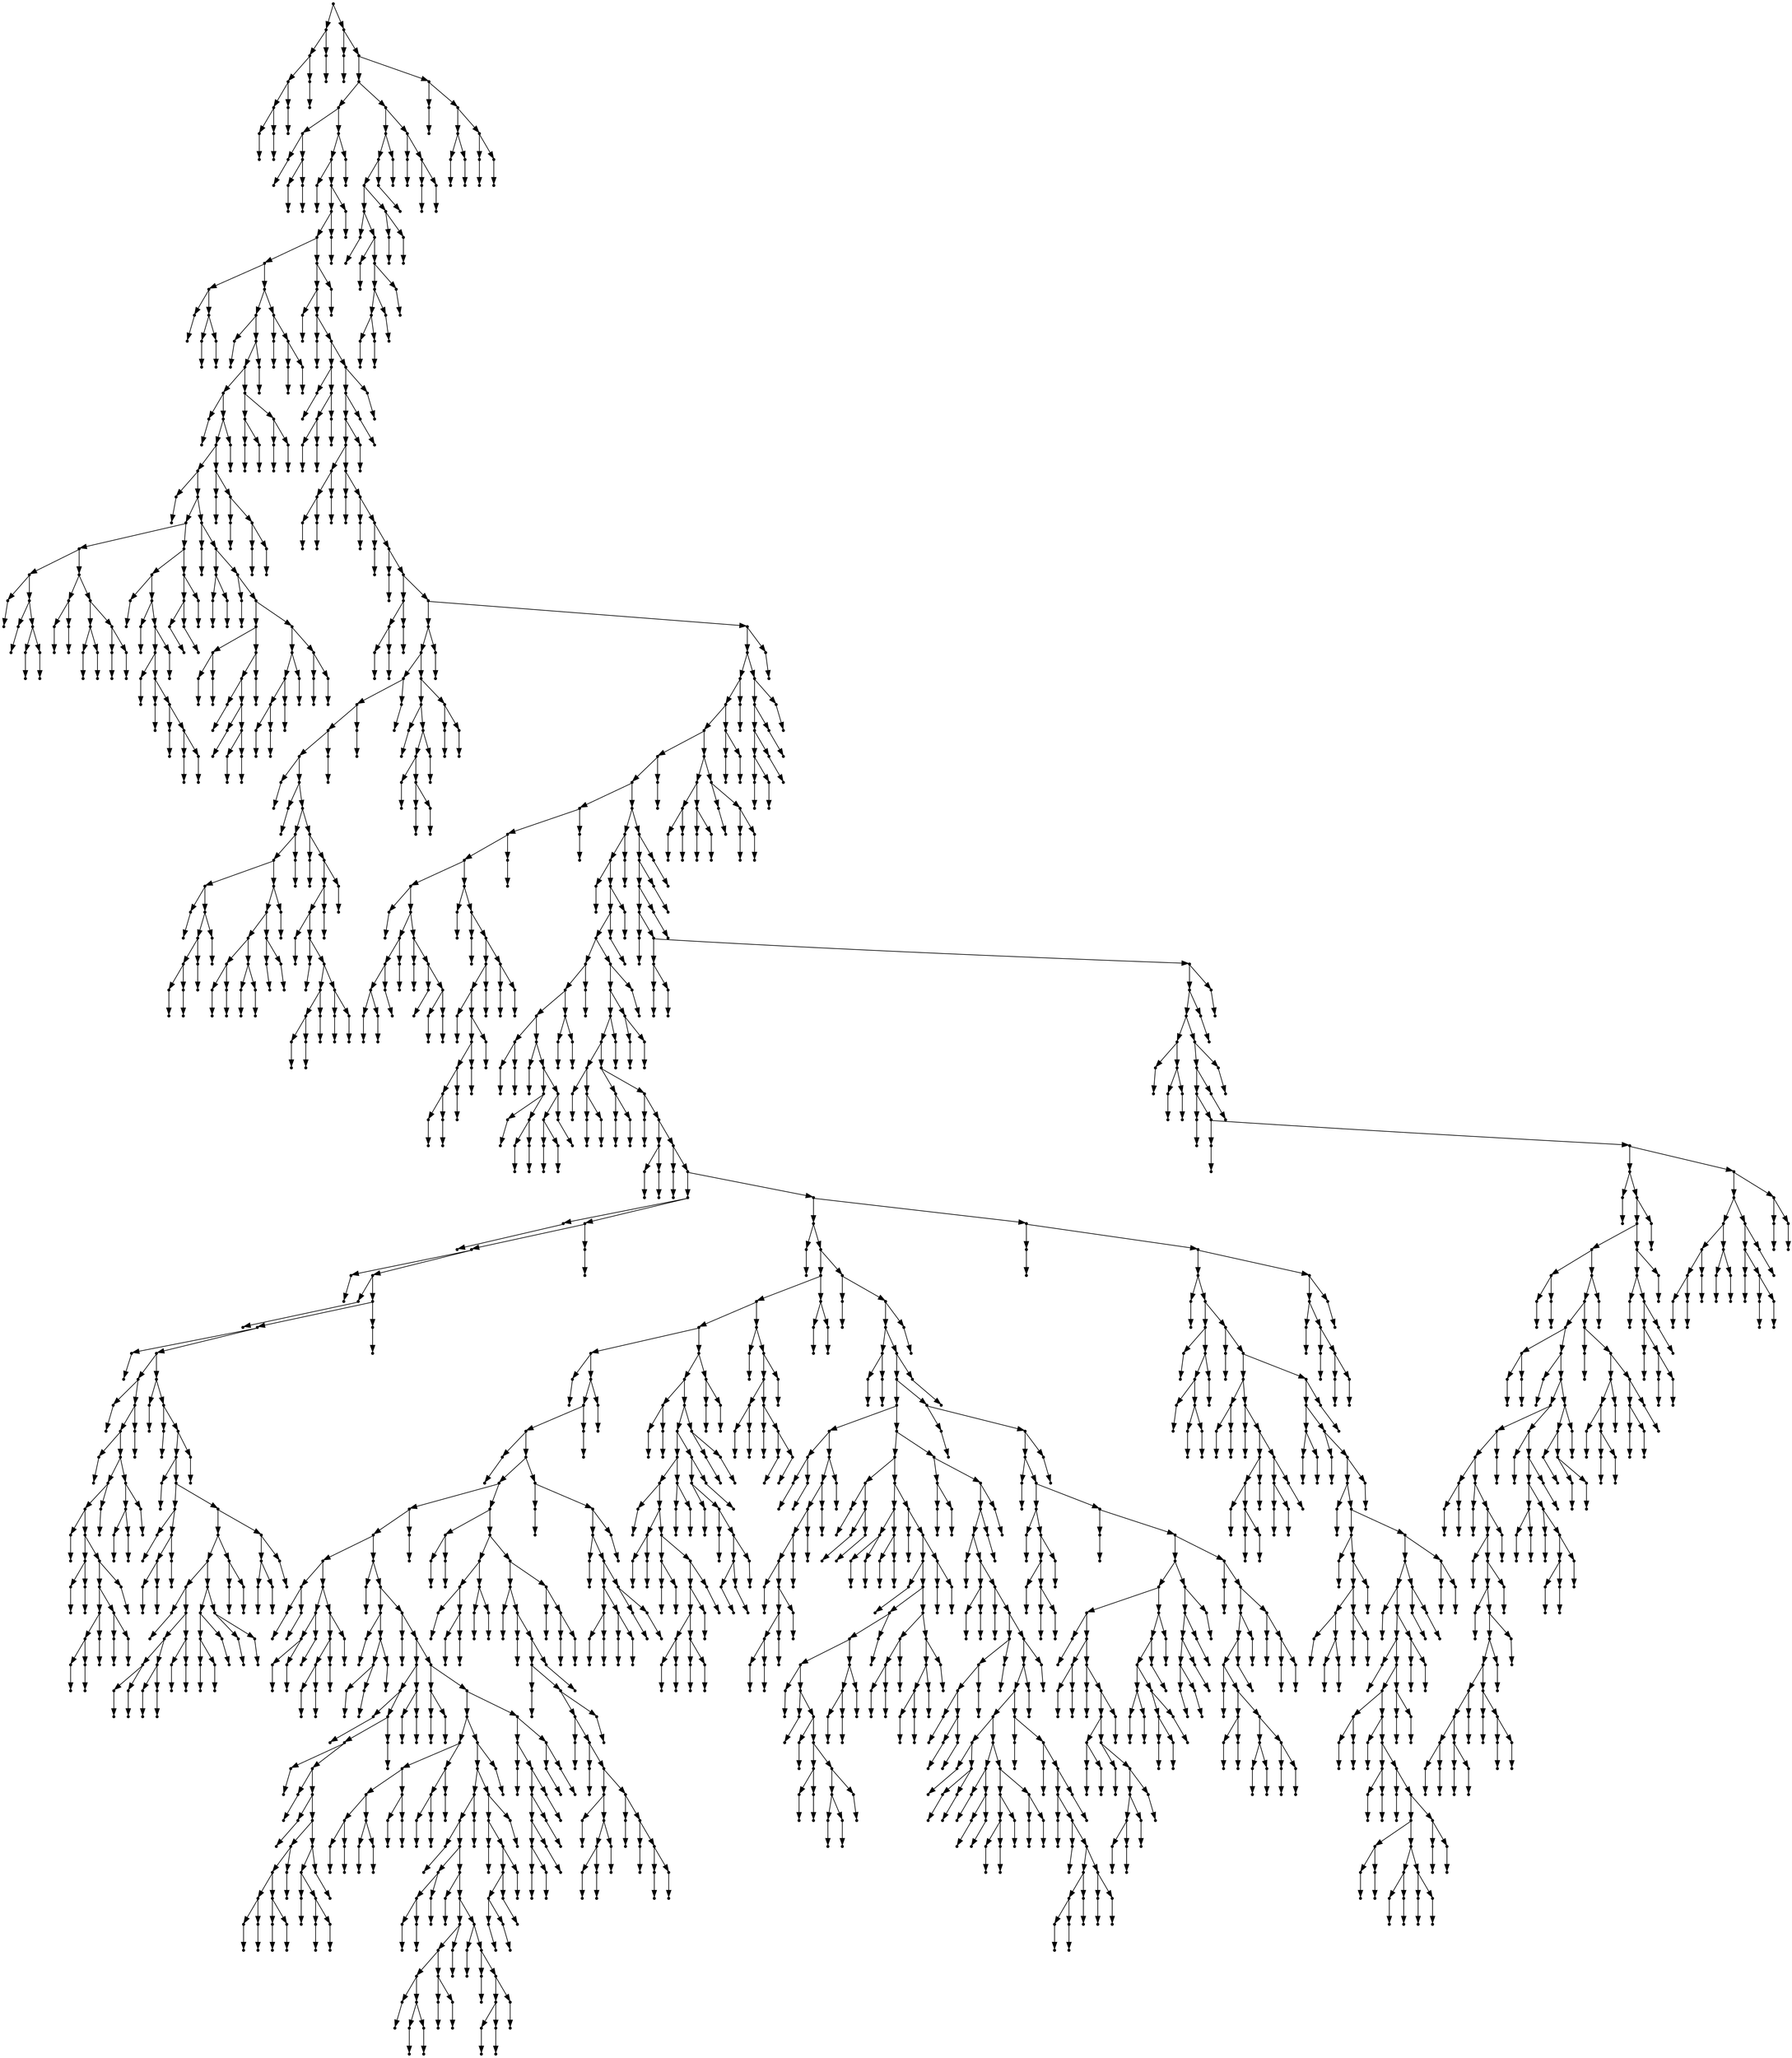 digraph {
  2017 [shape=point];
  13 [shape=point];
  10 [shape=point];
  7 [shape=point];
  4 [shape=point];
  1 [shape=point];
  0 [shape=point];
  3 [shape=point];
  2 [shape=point];
  6 [shape=point];
  5 [shape=point];
  9 [shape=point];
  8 [shape=point];
  12 [shape=point];
  11 [shape=point];
  2016 [shape=point];
  15 [shape=point];
  14 [shape=point];
  2015 [shape=point];
  2000 [shape=point];
  1961 [shape=point];
  23 [shape=point];
  17 [shape=point];
  16 [shape=point];
  22 [shape=point];
  19 [shape=point];
  18 [shape=point];
  21 [shape=point];
  20 [shape=point];
  1960 [shape=point];
  1957 [shape=point];
  25 [shape=point];
  24 [shape=point];
  1956 [shape=point];
  1953 [shape=point];
  1950 [shape=point];
  195 [shape=point];
  33 [shape=point];
  27 [shape=point];
  26 [shape=point];
  32 [shape=point];
  29 [shape=point];
  28 [shape=point];
  31 [shape=point];
  30 [shape=point];
  194 [shape=point];
  185 [shape=point];
  35 [shape=point];
  34 [shape=point];
  184 [shape=point];
  181 [shape=point];
  169 [shape=point];
  37 [shape=point];
  36 [shape=point];
  168 [shape=point];
  165 [shape=point];
  153 [shape=point];
  39 [shape=point];
  38 [shape=point];
  152 [shape=point];
  101 [shape=point];
  68 [shape=point];
  50 [shape=point];
  41 [shape=point];
  40 [shape=point];
  49 [shape=point];
  43 [shape=point];
  42 [shape=point];
  48 [shape=point];
  45 [shape=point];
  44 [shape=point];
  47 [shape=point];
  46 [shape=point];
  67 [shape=point];
  55 [shape=point];
  52 [shape=point];
  51 [shape=point];
  54 [shape=point];
  53 [shape=point];
  66 [shape=point];
  60 [shape=point];
  57 [shape=point];
  56 [shape=point];
  59 [shape=point];
  58 [shape=point];
  65 [shape=point];
  62 [shape=point];
  61 [shape=point];
  64 [shape=point];
  63 [shape=point];
  100 [shape=point];
  91 [shape=point];
  70 [shape=point];
  69 [shape=point];
  90 [shape=point];
  72 [shape=point];
  71 [shape=point];
  89 [shape=point];
  86 [shape=point];
  74 [shape=point];
  73 [shape=point];
  85 [shape=point];
  76 [shape=point];
  75 [shape=point];
  84 [shape=point];
  78 [shape=point];
  77 [shape=point];
  83 [shape=point];
  80 [shape=point];
  79 [shape=point];
  82 [shape=point];
  81 [shape=point];
  88 [shape=point];
  87 [shape=point];
  99 [shape=point];
  96 [shape=point];
  93 [shape=point];
  92 [shape=point];
  95 [shape=point];
  94 [shape=point];
  98 [shape=point];
  97 [shape=point];
  151 [shape=point];
  103 [shape=point];
  102 [shape=point];
  150 [shape=point];
  108 [shape=point];
  105 [shape=point];
  104 [shape=point];
  107 [shape=point];
  106 [shape=point];
  149 [shape=point];
  110 [shape=point];
  109 [shape=point];
  148 [shape=point];
  130 [shape=point];
  115 [shape=point];
  112 [shape=point];
  111 [shape=point];
  114 [shape=point];
  113 [shape=point];
  129 [shape=point];
  126 [shape=point];
  117 [shape=point];
  116 [shape=point];
  125 [shape=point];
  119 [shape=point];
  118 [shape=point];
  124 [shape=point];
  121 [shape=point];
  120 [shape=point];
  123 [shape=point];
  122 [shape=point];
  128 [shape=point];
  127 [shape=point];
  147 [shape=point];
  141 [shape=point];
  138 [shape=point];
  135 [shape=point];
  132 [shape=point];
  131 [shape=point];
  134 [shape=point];
  133 [shape=point];
  137 [shape=point];
  136 [shape=point];
  140 [shape=point];
  139 [shape=point];
  146 [shape=point];
  143 [shape=point];
  142 [shape=point];
  145 [shape=point];
  144 [shape=point];
  164 [shape=point];
  155 [shape=point];
  154 [shape=point];
  163 [shape=point];
  157 [shape=point];
  156 [shape=point];
  162 [shape=point];
  159 [shape=point];
  158 [shape=point];
  161 [shape=point];
  160 [shape=point];
  167 [shape=point];
  166 [shape=point];
  180 [shape=point];
  174 [shape=point];
  171 [shape=point];
  170 [shape=point];
  173 [shape=point];
  172 [shape=point];
  179 [shape=point];
  176 [shape=point];
  175 [shape=point];
  178 [shape=point];
  177 [shape=point];
  183 [shape=point];
  182 [shape=point];
  193 [shape=point];
  187 [shape=point];
  186 [shape=point];
  192 [shape=point];
  189 [shape=point];
  188 [shape=point];
  191 [shape=point];
  190 [shape=point];
  1949 [shape=point];
  1946 [shape=point];
  197 [shape=point];
  196 [shape=point];
  1945 [shape=point];
  199 [shape=point];
  198 [shape=point];
  1944 [shape=point];
  210 [shape=point];
  201 [shape=point];
  200 [shape=point];
  209 [shape=point];
  206 [shape=point];
  203 [shape=point];
  202 [shape=point];
  205 [shape=point];
  204 [shape=point];
  208 [shape=point];
  207 [shape=point];
  1943 [shape=point];
  1940 [shape=point];
  1937 [shape=point];
  1934 [shape=point];
  218 [shape=point];
  215 [shape=point];
  212 [shape=point];
  211 [shape=point];
  214 [shape=point];
  213 [shape=point];
  217 [shape=point];
  216 [shape=point];
  1933 [shape=point];
  220 [shape=point];
  219 [shape=point];
  1932 [shape=point];
  222 [shape=point];
  221 [shape=point];
  1931 [shape=point];
  224 [shape=point];
  223 [shape=point];
  1930 [shape=point];
  226 [shape=point];
  225 [shape=point];
  1929 [shape=point];
  234 [shape=point];
  231 [shape=point];
  228 [shape=point];
  227 [shape=point];
  230 [shape=point];
  229 [shape=point];
  233 [shape=point];
  232 [shape=point];
  1928 [shape=point];
  341 [shape=point];
  338 [shape=point];
  317 [shape=point];
  314 [shape=point];
  311 [shape=point];
  308 [shape=point];
  236 [shape=point];
  235 [shape=point];
  307 [shape=point];
  238 [shape=point];
  237 [shape=point];
  306 [shape=point];
  276 [shape=point];
  273 [shape=point];
  252 [shape=point];
  240 [shape=point];
  239 [shape=point];
  251 [shape=point];
  248 [shape=point];
  245 [shape=point];
  242 [shape=point];
  241 [shape=point];
  244 [shape=point];
  243 [shape=point];
  247 [shape=point];
  246 [shape=point];
  250 [shape=point];
  249 [shape=point];
  272 [shape=point];
  269 [shape=point];
  263 [shape=point];
  257 [shape=point];
  254 [shape=point];
  253 [shape=point];
  256 [shape=point];
  255 [shape=point];
  262 [shape=point];
  259 [shape=point];
  258 [shape=point];
  261 [shape=point];
  260 [shape=point];
  268 [shape=point];
  265 [shape=point];
  264 [shape=point];
  267 [shape=point];
  266 [shape=point];
  271 [shape=point];
  270 [shape=point];
  275 [shape=point];
  274 [shape=point];
  305 [shape=point];
  278 [shape=point];
  277 [shape=point];
  304 [shape=point];
  301 [shape=point];
  298 [shape=point];
  280 [shape=point];
  279 [shape=point];
  297 [shape=point];
  282 [shape=point];
  281 [shape=point];
  296 [shape=point];
  290 [shape=point];
  287 [shape=point];
  284 [shape=point];
  283 [shape=point];
  286 [shape=point];
  285 [shape=point];
  289 [shape=point];
  288 [shape=point];
  295 [shape=point];
  292 [shape=point];
  291 [shape=point];
  294 [shape=point];
  293 [shape=point];
  300 [shape=point];
  299 [shape=point];
  303 [shape=point];
  302 [shape=point];
  310 [shape=point];
  309 [shape=point];
  313 [shape=point];
  312 [shape=point];
  316 [shape=point];
  315 [shape=point];
  337 [shape=point];
  331 [shape=point];
  319 [shape=point];
  318 [shape=point];
  330 [shape=point];
  327 [shape=point];
  321 [shape=point];
  320 [shape=point];
  326 [shape=point];
  323 [shape=point];
  322 [shape=point];
  325 [shape=point];
  324 [shape=point];
  329 [shape=point];
  328 [shape=point];
  336 [shape=point];
  333 [shape=point];
  332 [shape=point];
  335 [shape=point];
  334 [shape=point];
  340 [shape=point];
  339 [shape=point];
  1927 [shape=point];
  1924 [shape=point];
  1909 [shape=point];
  1906 [shape=point];
  1900 [shape=point];
  1879 [shape=point];
  1876 [shape=point];
  406 [shape=point];
  403 [shape=point];
  400 [shape=point];
  367 [shape=point];
  343 [shape=point];
  342 [shape=point];
  366 [shape=point];
  354 [shape=point];
  351 [shape=point];
  348 [shape=point];
  345 [shape=point];
  344 [shape=point];
  347 [shape=point];
  346 [shape=point];
  350 [shape=point];
  349 [shape=point];
  353 [shape=point];
  352 [shape=point];
  365 [shape=point];
  356 [shape=point];
  355 [shape=point];
  364 [shape=point];
  358 [shape=point];
  357 [shape=point];
  363 [shape=point];
  360 [shape=point];
  359 [shape=point];
  362 [shape=point];
  361 [shape=point];
  399 [shape=point];
  369 [shape=point];
  368 [shape=point];
  398 [shape=point];
  371 [shape=point];
  370 [shape=point];
  397 [shape=point];
  391 [shape=point];
  388 [shape=point];
  373 [shape=point];
  372 [shape=point];
  387 [shape=point];
  384 [shape=point];
  381 [shape=point];
  378 [shape=point];
  375 [shape=point];
  374 [shape=point];
  377 [shape=point];
  376 [shape=point];
  380 [shape=point];
  379 [shape=point];
  383 [shape=point];
  382 [shape=point];
  386 [shape=point];
  385 [shape=point];
  390 [shape=point];
  389 [shape=point];
  396 [shape=point];
  393 [shape=point];
  392 [shape=point];
  395 [shape=point];
  394 [shape=point];
  402 [shape=point];
  401 [shape=point];
  405 [shape=point];
  404 [shape=point];
  1875 [shape=point];
  1641 [shape=point];
  1638 [shape=point];
  408 [shape=point];
  407 [shape=point];
  1637 [shape=point];
  1634 [shape=point];
  1631 [shape=point];
  443 [shape=point];
  440 [shape=point];
  434 [shape=point];
  413 [shape=point];
  410 [shape=point];
  409 [shape=point];
  412 [shape=point];
  411 [shape=point];
  433 [shape=point];
  415 [shape=point];
  414 [shape=point];
  432 [shape=point];
  423 [shape=point];
  417 [shape=point];
  416 [shape=point];
  422 [shape=point];
  419 [shape=point];
  418 [shape=point];
  421 [shape=point];
  420 [shape=point];
  431 [shape=point];
  428 [shape=point];
  425 [shape=point];
  424 [shape=point];
  427 [shape=point];
  426 [shape=point];
  430 [shape=point];
  429 [shape=point];
  439 [shape=point];
  436 [shape=point];
  435 [shape=point];
  438 [shape=point];
  437 [shape=point];
  442 [shape=point];
  441 [shape=point];
  1630 [shape=point];
  1627 [shape=point];
  1621 [shape=point];
  1618 [shape=point];
  451 [shape=point];
  445 [shape=point];
  444 [shape=point];
  450 [shape=point];
  447 [shape=point];
  446 [shape=point];
  449 [shape=point];
  448 [shape=point];
  1617 [shape=point];
  456 [shape=point];
  453 [shape=point];
  452 [shape=point];
  455 [shape=point];
  454 [shape=point];
  1616 [shape=point];
  458 [shape=point];
  457 [shape=point];
  1615 [shape=point];
  463 [shape=point];
  460 [shape=point];
  459 [shape=point];
  462 [shape=point];
  461 [shape=point];
  1614 [shape=point];
  465 [shape=point];
  464 [shape=point];
  1613 [shape=point];
  605 [shape=point];
  467 [shape=point];
  466 [shape=point];
  604 [shape=point];
  601 [shape=point];
  469 [shape=point];
  468 [shape=point];
  600 [shape=point];
  471 [shape=point];
  470 [shape=point];
  599 [shape=point];
  596 [shape=point];
  473 [shape=point];
  472 [shape=point];
  595 [shape=point];
  520 [shape=point];
  475 [shape=point];
  474 [shape=point];
  519 [shape=point];
  516 [shape=point];
  477 [shape=point];
  476 [shape=point];
  515 [shape=point];
  506 [shape=point];
  503 [shape=point];
  479 [shape=point];
  478 [shape=point];
  502 [shape=point];
  484 [shape=point];
  481 [shape=point];
  480 [shape=point];
  483 [shape=point];
  482 [shape=point];
  501 [shape=point];
  498 [shape=point];
  492 [shape=point];
  489 [shape=point];
  486 [shape=point];
  485 [shape=point];
  488 [shape=point];
  487 [shape=point];
  491 [shape=point];
  490 [shape=point];
  497 [shape=point];
  494 [shape=point];
  493 [shape=point];
  496 [shape=point];
  495 [shape=point];
  500 [shape=point];
  499 [shape=point];
  505 [shape=point];
  504 [shape=point];
  514 [shape=point];
  511 [shape=point];
  508 [shape=point];
  507 [shape=point];
  510 [shape=point];
  509 [shape=point];
  513 [shape=point];
  512 [shape=point];
  518 [shape=point];
  517 [shape=point];
  594 [shape=point];
  522 [shape=point];
  521 [shape=point];
  593 [shape=point];
  524 [shape=point];
  523 [shape=point];
  592 [shape=point];
  589 [shape=point];
  526 [shape=point];
  525 [shape=point];
  588 [shape=point];
  537 [shape=point];
  528 [shape=point];
  527 [shape=point];
  536 [shape=point];
  533 [shape=point];
  530 [shape=point];
  529 [shape=point];
  532 [shape=point];
  531 [shape=point];
  535 [shape=point];
  534 [shape=point];
  587 [shape=point];
  578 [shape=point];
  572 [shape=point];
  557 [shape=point];
  539 [shape=point];
  538 [shape=point];
  556 [shape=point];
  550 [shape=point];
  544 [shape=point];
  541 [shape=point];
  540 [shape=point];
  543 [shape=point];
  542 [shape=point];
  549 [shape=point];
  546 [shape=point];
  545 [shape=point];
  548 [shape=point];
  547 [shape=point];
  555 [shape=point];
  552 [shape=point];
  551 [shape=point];
  554 [shape=point];
  553 [shape=point];
  571 [shape=point];
  565 [shape=point];
  562 [shape=point];
  559 [shape=point];
  558 [shape=point];
  561 [shape=point];
  560 [shape=point];
  564 [shape=point];
  563 [shape=point];
  570 [shape=point];
  567 [shape=point];
  566 [shape=point];
  569 [shape=point];
  568 [shape=point];
  577 [shape=point];
  574 [shape=point];
  573 [shape=point];
  576 [shape=point];
  575 [shape=point];
  586 [shape=point];
  583 [shape=point];
  580 [shape=point];
  579 [shape=point];
  582 [shape=point];
  581 [shape=point];
  585 [shape=point];
  584 [shape=point];
  591 [shape=point];
  590 [shape=point];
  598 [shape=point];
  597 [shape=point];
  603 [shape=point];
  602 [shape=point];
  1612 [shape=point];
  1432 [shape=point];
  607 [shape=point];
  606 [shape=point];
  1431 [shape=point];
  1047 [shape=point];
  1041 [shape=point];
  1020 [shape=point];
  945 [shape=point];
  609 [shape=point];
  608 [shape=point];
  944 [shape=point];
  941 [shape=point];
  938 [shape=point];
  611 [shape=point];
  610 [shape=point];
  937 [shape=point];
  910 [shape=point];
  835 [shape=point];
  832 [shape=point];
  637 [shape=point];
  616 [shape=point];
  613 [shape=point];
  612 [shape=point];
  615 [shape=point];
  614 [shape=point];
  636 [shape=point];
  624 [shape=point];
  621 [shape=point];
  618 [shape=point];
  617 [shape=point];
  620 [shape=point];
  619 [shape=point];
  623 [shape=point];
  622 [shape=point];
  635 [shape=point];
  632 [shape=point];
  629 [shape=point];
  626 [shape=point];
  625 [shape=point];
  628 [shape=point];
  627 [shape=point];
  631 [shape=point];
  630 [shape=point];
  634 [shape=point];
  633 [shape=point];
  831 [shape=point];
  639 [shape=point];
  638 [shape=point];
  830 [shape=point];
  650 [shape=point];
  641 [shape=point];
  640 [shape=point];
  649 [shape=point];
  646 [shape=point];
  643 [shape=point];
  642 [shape=point];
  645 [shape=point];
  644 [shape=point];
  648 [shape=point];
  647 [shape=point];
  829 [shape=point];
  652 [shape=point];
  651 [shape=point];
  828 [shape=point];
  699 [shape=point];
  693 [shape=point];
  654 [shape=point];
  653 [shape=point];
  692 [shape=point];
  689 [shape=point];
  656 [shape=point];
  655 [shape=point];
  688 [shape=point];
  658 [shape=point];
  657 [shape=point];
  687 [shape=point];
  660 [shape=point];
  659 [shape=point];
  686 [shape=point];
  674 [shape=point];
  671 [shape=point];
  665 [shape=point];
  662 [shape=point];
  661 [shape=point];
  664 [shape=point];
  663 [shape=point];
  670 [shape=point];
  667 [shape=point];
  666 [shape=point];
  669 [shape=point];
  668 [shape=point];
  673 [shape=point];
  672 [shape=point];
  685 [shape=point];
  682 [shape=point];
  676 [shape=point];
  675 [shape=point];
  681 [shape=point];
  678 [shape=point];
  677 [shape=point];
  680 [shape=point];
  679 [shape=point];
  684 [shape=point];
  683 [shape=point];
  691 [shape=point];
  690 [shape=point];
  698 [shape=point];
  695 [shape=point];
  694 [shape=point];
  697 [shape=point];
  696 [shape=point];
  827 [shape=point];
  704 [shape=point];
  701 [shape=point];
  700 [shape=point];
  703 [shape=point];
  702 [shape=point];
  826 [shape=point];
  802 [shape=point];
  730 [shape=point];
  721 [shape=point];
  715 [shape=point];
  709 [shape=point];
  706 [shape=point];
  705 [shape=point];
  708 [shape=point];
  707 [shape=point];
  714 [shape=point];
  711 [shape=point];
  710 [shape=point];
  713 [shape=point];
  712 [shape=point];
  720 [shape=point];
  717 [shape=point];
  716 [shape=point];
  719 [shape=point];
  718 [shape=point];
  729 [shape=point];
  726 [shape=point];
  723 [shape=point];
  722 [shape=point];
  725 [shape=point];
  724 [shape=point];
  728 [shape=point];
  727 [shape=point];
  801 [shape=point];
  798 [shape=point];
  780 [shape=point];
  777 [shape=point];
  732 [shape=point];
  731 [shape=point];
  776 [shape=point];
  740 [shape=point];
  737 [shape=point];
  734 [shape=point];
  733 [shape=point];
  736 [shape=point];
  735 [shape=point];
  739 [shape=point];
  738 [shape=point];
  775 [shape=point];
  742 [shape=point];
  741 [shape=point];
  774 [shape=point];
  759 [shape=point];
  756 [shape=point];
  750 [shape=point];
  744 [shape=point];
  743 [shape=point];
  749 [shape=point];
  746 [shape=point];
  745 [shape=point];
  748 [shape=point];
  747 [shape=point];
  755 [shape=point];
  752 [shape=point];
  751 [shape=point];
  754 [shape=point];
  753 [shape=point];
  758 [shape=point];
  757 [shape=point];
  773 [shape=point];
  761 [shape=point];
  760 [shape=point];
  772 [shape=point];
  763 [shape=point];
  762 [shape=point];
  771 [shape=point];
  768 [shape=point];
  765 [shape=point];
  764 [shape=point];
  767 [shape=point];
  766 [shape=point];
  770 [shape=point];
  769 [shape=point];
  779 [shape=point];
  778 [shape=point];
  797 [shape=point];
  794 [shape=point];
  782 [shape=point];
  781 [shape=point];
  793 [shape=point];
  790 [shape=point];
  787 [shape=point];
  784 [shape=point];
  783 [shape=point];
  786 [shape=point];
  785 [shape=point];
  789 [shape=point];
  788 [shape=point];
  792 [shape=point];
  791 [shape=point];
  796 [shape=point];
  795 [shape=point];
  800 [shape=point];
  799 [shape=point];
  825 [shape=point];
  819 [shape=point];
  804 [shape=point];
  803 [shape=point];
  818 [shape=point];
  815 [shape=point];
  812 [shape=point];
  809 [shape=point];
  806 [shape=point];
  805 [shape=point];
  808 [shape=point];
  807 [shape=point];
  811 [shape=point];
  810 [shape=point];
  814 [shape=point];
  813 [shape=point];
  817 [shape=point];
  816 [shape=point];
  824 [shape=point];
  821 [shape=point];
  820 [shape=point];
  823 [shape=point];
  822 [shape=point];
  834 [shape=point];
  833 [shape=point];
  909 [shape=point];
  840 [shape=point];
  837 [shape=point];
  836 [shape=point];
  839 [shape=point];
  838 [shape=point];
  908 [shape=point];
  854 [shape=point];
  848 [shape=point];
  842 [shape=point];
  841 [shape=point];
  847 [shape=point];
  844 [shape=point];
  843 [shape=point];
  846 [shape=point];
  845 [shape=point];
  853 [shape=point];
  850 [shape=point];
  849 [shape=point];
  852 [shape=point];
  851 [shape=point];
  907 [shape=point];
  898 [shape=point];
  856 [shape=point];
  855 [shape=point];
  897 [shape=point];
  858 [shape=point];
  857 [shape=point];
  896 [shape=point];
  893 [shape=point];
  860 [shape=point];
  859 [shape=point];
  892 [shape=point];
  889 [shape=point];
  862 [shape=point];
  861 [shape=point];
  888 [shape=point];
  864 [shape=point];
  863 [shape=point];
  887 [shape=point];
  875 [shape=point];
  866 [shape=point];
  865 [shape=point];
  874 [shape=point];
  871 [shape=point];
  868 [shape=point];
  867 [shape=point];
  870 [shape=point];
  869 [shape=point];
  873 [shape=point];
  872 [shape=point];
  886 [shape=point];
  877 [shape=point];
  876 [shape=point];
  885 [shape=point];
  879 [shape=point];
  878 [shape=point];
  884 [shape=point];
  881 [shape=point];
  880 [shape=point];
  883 [shape=point];
  882 [shape=point];
  891 [shape=point];
  890 [shape=point];
  895 [shape=point];
  894 [shape=point];
  906 [shape=point];
  900 [shape=point];
  899 [shape=point];
  905 [shape=point];
  902 [shape=point];
  901 [shape=point];
  904 [shape=point];
  903 [shape=point];
  936 [shape=point];
  912 [shape=point];
  911 [shape=point];
  935 [shape=point];
  932 [shape=point];
  914 [shape=point];
  913 [shape=point];
  931 [shape=point];
  925 [shape=point];
  919 [shape=point];
  916 [shape=point];
  915 [shape=point];
  918 [shape=point];
  917 [shape=point];
  924 [shape=point];
  921 [shape=point];
  920 [shape=point];
  923 [shape=point];
  922 [shape=point];
  930 [shape=point];
  927 [shape=point];
  926 [shape=point];
  929 [shape=point];
  928 [shape=point];
  934 [shape=point];
  933 [shape=point];
  940 [shape=point];
  939 [shape=point];
  943 [shape=point];
  942 [shape=point];
  1019 [shape=point];
  1013 [shape=point];
  950 [shape=point];
  947 [shape=point];
  946 [shape=point];
  949 [shape=point];
  948 [shape=point];
  1012 [shape=point];
  1006 [shape=point];
  988 [shape=point];
  982 [shape=point];
  952 [shape=point];
  951 [shape=point];
  981 [shape=point];
  957 [shape=point];
  954 [shape=point];
  953 [shape=point];
  956 [shape=point];
  955 [shape=point];
  980 [shape=point];
  962 [shape=point];
  959 [shape=point];
  958 [shape=point];
  961 [shape=point];
  960 [shape=point];
  979 [shape=point];
  976 [shape=point];
  973 [shape=point];
  967 [shape=point];
  964 [shape=point];
  963 [shape=point];
  966 [shape=point];
  965 [shape=point];
  972 [shape=point];
  969 [shape=point];
  968 [shape=point];
  971 [shape=point];
  970 [shape=point];
  975 [shape=point];
  974 [shape=point];
  978 [shape=point];
  977 [shape=point];
  987 [shape=point];
  984 [shape=point];
  983 [shape=point];
  986 [shape=point];
  985 [shape=point];
  1005 [shape=point];
  1002 [shape=point];
  990 [shape=point];
  989 [shape=point];
  1001 [shape=point];
  992 [shape=point];
  991 [shape=point];
  1000 [shape=point];
  997 [shape=point];
  994 [shape=point];
  993 [shape=point];
  996 [shape=point];
  995 [shape=point];
  999 [shape=point];
  998 [shape=point];
  1004 [shape=point];
  1003 [shape=point];
  1011 [shape=point];
  1008 [shape=point];
  1007 [shape=point];
  1010 [shape=point];
  1009 [shape=point];
  1018 [shape=point];
  1015 [shape=point];
  1014 [shape=point];
  1017 [shape=point];
  1016 [shape=point];
  1040 [shape=point];
  1022 [shape=point];
  1021 [shape=point];
  1039 [shape=point];
  1036 [shape=point];
  1027 [shape=point];
  1024 [shape=point];
  1023 [shape=point];
  1026 [shape=point];
  1025 [shape=point];
  1035 [shape=point];
  1029 [shape=point];
  1028 [shape=point];
  1034 [shape=point];
  1031 [shape=point];
  1030 [shape=point];
  1033 [shape=point];
  1032 [shape=point];
  1038 [shape=point];
  1037 [shape=point];
  1046 [shape=point];
  1043 [shape=point];
  1042 [shape=point];
  1045 [shape=point];
  1044 [shape=point];
  1430 [shape=point];
  1049 [shape=point];
  1048 [shape=point];
  1429 [shape=point];
  1426 [shape=point];
  1054 [shape=point];
  1051 [shape=point];
  1050 [shape=point];
  1053 [shape=point];
  1052 [shape=point];
  1425 [shape=point];
  1422 [shape=point];
  1284 [shape=point];
  1086 [shape=point];
  1059 [shape=point];
  1056 [shape=point];
  1055 [shape=point];
  1058 [shape=point];
  1057 [shape=point];
  1085 [shape=point];
  1082 [shape=point];
  1079 [shape=point];
  1076 [shape=point];
  1073 [shape=point];
  1061 [shape=point];
  1060 [shape=point];
  1072 [shape=point];
  1069 [shape=point];
  1066 [shape=point];
  1063 [shape=point];
  1062 [shape=point];
  1065 [shape=point];
  1064 [shape=point];
  1068 [shape=point];
  1067 [shape=point];
  1071 [shape=point];
  1070 [shape=point];
  1075 [shape=point];
  1074 [shape=point];
  1078 [shape=point];
  1077 [shape=point];
  1081 [shape=point];
  1080 [shape=point];
  1084 [shape=point];
  1083 [shape=point];
  1283 [shape=point];
  1175 [shape=point];
  1094 [shape=point];
  1088 [shape=point];
  1087 [shape=point];
  1093 [shape=point];
  1090 [shape=point];
  1089 [shape=point];
  1092 [shape=point];
  1091 [shape=point];
  1174 [shape=point];
  1105 [shape=point];
  1099 [shape=point];
  1096 [shape=point];
  1095 [shape=point];
  1098 [shape=point];
  1097 [shape=point];
  1104 [shape=point];
  1101 [shape=point];
  1100 [shape=point];
  1103 [shape=point];
  1102 [shape=point];
  1173 [shape=point];
  1107 [shape=point];
  1106 [shape=point];
  1172 [shape=point];
  1166 [shape=point];
  1109 [shape=point];
  1108 [shape=point];
  1165 [shape=point];
  1144 [shape=point];
  1141 [shape=point];
  1132 [shape=point];
  1111 [shape=point];
  1110 [shape=point];
  1131 [shape=point];
  1113 [shape=point];
  1112 [shape=point];
  1130 [shape=point];
  1115 [shape=point];
  1114 [shape=point];
  1129 [shape=point];
  1120 [shape=point];
  1117 [shape=point];
  1116 [shape=point];
  1119 [shape=point];
  1118 [shape=point];
  1128 [shape=point];
  1125 [shape=point];
  1122 [shape=point];
  1121 [shape=point];
  1124 [shape=point];
  1123 [shape=point];
  1127 [shape=point];
  1126 [shape=point];
  1140 [shape=point];
  1137 [shape=point];
  1134 [shape=point];
  1133 [shape=point];
  1136 [shape=point];
  1135 [shape=point];
  1139 [shape=point];
  1138 [shape=point];
  1143 [shape=point];
  1142 [shape=point];
  1164 [shape=point];
  1152 [shape=point];
  1149 [shape=point];
  1146 [shape=point];
  1145 [shape=point];
  1148 [shape=point];
  1147 [shape=point];
  1151 [shape=point];
  1150 [shape=point];
  1163 [shape=point];
  1160 [shape=point];
  1157 [shape=point];
  1154 [shape=point];
  1153 [shape=point];
  1156 [shape=point];
  1155 [shape=point];
  1159 [shape=point];
  1158 [shape=point];
  1162 [shape=point];
  1161 [shape=point];
  1171 [shape=point];
  1168 [shape=point];
  1167 [shape=point];
  1170 [shape=point];
  1169 [shape=point];
  1282 [shape=point];
  1180 [shape=point];
  1177 [shape=point];
  1176 [shape=point];
  1179 [shape=point];
  1178 [shape=point];
  1281 [shape=point];
  1278 [shape=point];
  1275 [shape=point];
  1182 [shape=point];
  1181 [shape=point];
  1274 [shape=point];
  1187 [shape=point];
  1184 [shape=point];
  1183 [shape=point];
  1186 [shape=point];
  1185 [shape=point];
  1273 [shape=point];
  1189 [shape=point];
  1188 [shape=point];
  1272 [shape=point];
  1203 [shape=point];
  1200 [shape=point];
  1197 [shape=point];
  1191 [shape=point];
  1190 [shape=point];
  1196 [shape=point];
  1193 [shape=point];
  1192 [shape=point];
  1195 [shape=point];
  1194 [shape=point];
  1199 [shape=point];
  1198 [shape=point];
  1202 [shape=point];
  1201 [shape=point];
  1271 [shape=point];
  1268 [shape=point];
  1265 [shape=point];
  1235 [shape=point];
  1211 [shape=point];
  1205 [shape=point];
  1204 [shape=point];
  1210 [shape=point];
  1207 [shape=point];
  1206 [shape=point];
  1209 [shape=point];
  1208 [shape=point];
  1234 [shape=point];
  1219 [shape=point];
  1213 [shape=point];
  1212 [shape=point];
  1218 [shape=point];
  1215 [shape=point];
  1214 [shape=point];
  1217 [shape=point];
  1216 [shape=point];
  1233 [shape=point];
  1227 [shape=point];
  1224 [shape=point];
  1221 [shape=point];
  1220 [shape=point];
  1223 [shape=point];
  1222 [shape=point];
  1226 [shape=point];
  1225 [shape=point];
  1232 [shape=point];
  1229 [shape=point];
  1228 [shape=point];
  1231 [shape=point];
  1230 [shape=point];
  1264 [shape=point];
  1237 [shape=point];
  1236 [shape=point];
  1263 [shape=point];
  1239 [shape=point];
  1238 [shape=point];
  1262 [shape=point];
  1259 [shape=point];
  1241 [shape=point];
  1240 [shape=point];
  1258 [shape=point];
  1243 [shape=point];
  1242 [shape=point];
  1257 [shape=point];
  1251 [shape=point];
  1248 [shape=point];
  1245 [shape=point];
  1244 [shape=point];
  1247 [shape=point];
  1246 [shape=point];
  1250 [shape=point];
  1249 [shape=point];
  1256 [shape=point];
  1253 [shape=point];
  1252 [shape=point];
  1255 [shape=point];
  1254 [shape=point];
  1261 [shape=point];
  1260 [shape=point];
  1267 [shape=point];
  1266 [shape=point];
  1270 [shape=point];
  1269 [shape=point];
  1277 [shape=point];
  1276 [shape=point];
  1280 [shape=point];
  1279 [shape=point];
  1421 [shape=point];
  1286 [shape=point];
  1285 [shape=point];
  1420 [shape=point];
  1417 [shape=point];
  1288 [shape=point];
  1287 [shape=point];
  1416 [shape=point];
  1302 [shape=point];
  1290 [shape=point];
  1289 [shape=point];
  1301 [shape=point];
  1298 [shape=point];
  1292 [shape=point];
  1291 [shape=point];
  1297 [shape=point];
  1294 [shape=point];
  1293 [shape=point];
  1296 [shape=point];
  1295 [shape=point];
  1300 [shape=point];
  1299 [shape=point];
  1415 [shape=point];
  1304 [shape=point];
  1303 [shape=point];
  1414 [shape=point];
  1375 [shape=point];
  1360 [shape=point];
  1339 [shape=point];
  1306 [shape=point];
  1305 [shape=point];
  1338 [shape=point];
  1311 [shape=point];
  1308 [shape=point];
  1307 [shape=point];
  1310 [shape=point];
  1309 [shape=point];
  1337 [shape=point];
  1313 [shape=point];
  1312 [shape=point];
  1336 [shape=point];
  1333 [shape=point];
  1318 [shape=point];
  1315 [shape=point];
  1314 [shape=point];
  1317 [shape=point];
  1316 [shape=point];
  1332 [shape=point];
  1320 [shape=point];
  1319 [shape=point];
  1331 [shape=point];
  1328 [shape=point];
  1325 [shape=point];
  1322 [shape=point];
  1321 [shape=point];
  1324 [shape=point];
  1323 [shape=point];
  1327 [shape=point];
  1326 [shape=point];
  1330 [shape=point];
  1329 [shape=point];
  1335 [shape=point];
  1334 [shape=point];
  1359 [shape=point];
  1356 [shape=point];
  1353 [shape=point];
  1344 [shape=point];
  1341 [shape=point];
  1340 [shape=point];
  1343 [shape=point];
  1342 [shape=point];
  1352 [shape=point];
  1349 [shape=point];
  1346 [shape=point];
  1345 [shape=point];
  1348 [shape=point];
  1347 [shape=point];
  1351 [shape=point];
  1350 [shape=point];
  1355 [shape=point];
  1354 [shape=point];
  1358 [shape=point];
  1357 [shape=point];
  1374 [shape=point];
  1371 [shape=point];
  1368 [shape=point];
  1365 [shape=point];
  1362 [shape=point];
  1361 [shape=point];
  1364 [shape=point];
  1363 [shape=point];
  1367 [shape=point];
  1366 [shape=point];
  1370 [shape=point];
  1369 [shape=point];
  1373 [shape=point];
  1372 [shape=point];
  1413 [shape=point];
  1377 [shape=point];
  1376 [shape=point];
  1412 [shape=point];
  1403 [shape=point];
  1400 [shape=point];
  1397 [shape=point];
  1379 [shape=point];
  1378 [shape=point];
  1396 [shape=point];
  1384 [shape=point];
  1381 [shape=point];
  1380 [shape=point];
  1383 [shape=point];
  1382 [shape=point];
  1395 [shape=point];
  1389 [shape=point];
  1386 [shape=point];
  1385 [shape=point];
  1388 [shape=point];
  1387 [shape=point];
  1394 [shape=point];
  1391 [shape=point];
  1390 [shape=point];
  1393 [shape=point];
  1392 [shape=point];
  1399 [shape=point];
  1398 [shape=point];
  1402 [shape=point];
  1401 [shape=point];
  1411 [shape=point];
  1405 [shape=point];
  1404 [shape=point];
  1410 [shape=point];
  1407 [shape=point];
  1406 [shape=point];
  1409 [shape=point];
  1408 [shape=point];
  1419 [shape=point];
  1418 [shape=point];
  1424 [shape=point];
  1423 [shape=point];
  1428 [shape=point];
  1427 [shape=point];
  1611 [shape=point];
  1434 [shape=point];
  1433 [shape=point];
  1610 [shape=point];
  1595 [shape=point];
  1436 [shape=point];
  1435 [shape=point];
  1594 [shape=point];
  1450 [shape=point];
  1438 [shape=point];
  1437 [shape=point];
  1449 [shape=point];
  1446 [shape=point];
  1440 [shape=point];
  1439 [shape=point];
  1445 [shape=point];
  1442 [shape=point];
  1441 [shape=point];
  1444 [shape=point];
  1443 [shape=point];
  1448 [shape=point];
  1447 [shape=point];
  1593 [shape=point];
  1452 [shape=point];
  1451 [shape=point];
  1592 [shape=point];
  1481 [shape=point];
  1457 [shape=point];
  1454 [shape=point];
  1453 [shape=point];
  1456 [shape=point];
  1455 [shape=point];
  1480 [shape=point];
  1459 [shape=point];
  1458 [shape=point];
  1479 [shape=point];
  1470 [shape=point];
  1467 [shape=point];
  1461 [shape=point];
  1460 [shape=point];
  1466 [shape=point];
  1463 [shape=point];
  1462 [shape=point];
  1465 [shape=point];
  1464 [shape=point];
  1469 [shape=point];
  1468 [shape=point];
  1478 [shape=point];
  1475 [shape=point];
  1472 [shape=point];
  1471 [shape=point];
  1474 [shape=point];
  1473 [shape=point];
  1477 [shape=point];
  1476 [shape=point];
  1591 [shape=point];
  1588 [shape=point];
  1486 [shape=point];
  1483 [shape=point];
  1482 [shape=point];
  1485 [shape=point];
  1484 [shape=point];
  1587 [shape=point];
  1488 [shape=point];
  1487 [shape=point];
  1586 [shape=point];
  1583 [shape=point];
  1490 [shape=point];
  1489 [shape=point];
  1582 [shape=point];
  1510 [shape=point];
  1492 [shape=point];
  1491 [shape=point];
  1509 [shape=point];
  1506 [shape=point];
  1500 [shape=point];
  1494 [shape=point];
  1493 [shape=point];
  1499 [shape=point];
  1496 [shape=point];
  1495 [shape=point];
  1498 [shape=point];
  1497 [shape=point];
  1505 [shape=point];
  1502 [shape=point];
  1501 [shape=point];
  1504 [shape=point];
  1503 [shape=point];
  1508 [shape=point];
  1507 [shape=point];
  1581 [shape=point];
  1575 [shape=point];
  1569 [shape=point];
  1512 [shape=point];
  1511 [shape=point];
  1568 [shape=point];
  1562 [shape=point];
  1514 [shape=point];
  1513 [shape=point];
  1561 [shape=point];
  1555 [shape=point];
  1519 [shape=point];
  1516 [shape=point];
  1515 [shape=point];
  1518 [shape=point];
  1517 [shape=point];
  1554 [shape=point];
  1521 [shape=point];
  1520 [shape=point];
  1553 [shape=point];
  1526 [shape=point];
  1523 [shape=point];
  1522 [shape=point];
  1525 [shape=point];
  1524 [shape=point];
  1552 [shape=point];
  1528 [shape=point];
  1527 [shape=point];
  1551 [shape=point];
  1545 [shape=point];
  1533 [shape=point];
  1530 [shape=point];
  1529 [shape=point];
  1532 [shape=point];
  1531 [shape=point];
  1544 [shape=point];
  1538 [shape=point];
  1535 [shape=point];
  1534 [shape=point];
  1537 [shape=point];
  1536 [shape=point];
  1543 [shape=point];
  1540 [shape=point];
  1539 [shape=point];
  1542 [shape=point];
  1541 [shape=point];
  1550 [shape=point];
  1547 [shape=point];
  1546 [shape=point];
  1549 [shape=point];
  1548 [shape=point];
  1560 [shape=point];
  1557 [shape=point];
  1556 [shape=point];
  1559 [shape=point];
  1558 [shape=point];
  1567 [shape=point];
  1564 [shape=point];
  1563 [shape=point];
  1566 [shape=point];
  1565 [shape=point];
  1574 [shape=point];
  1571 [shape=point];
  1570 [shape=point];
  1573 [shape=point];
  1572 [shape=point];
  1580 [shape=point];
  1577 [shape=point];
  1576 [shape=point];
  1579 [shape=point];
  1578 [shape=point];
  1585 [shape=point];
  1584 [shape=point];
  1590 [shape=point];
  1589 [shape=point];
  1609 [shape=point];
  1606 [shape=point];
  1597 [shape=point];
  1596 [shape=point];
  1605 [shape=point];
  1599 [shape=point];
  1598 [shape=point];
  1604 [shape=point];
  1601 [shape=point];
  1600 [shape=point];
  1603 [shape=point];
  1602 [shape=point];
  1608 [shape=point];
  1607 [shape=point];
  1620 [shape=point];
  1619 [shape=point];
  1626 [shape=point];
  1623 [shape=point];
  1622 [shape=point];
  1625 [shape=point];
  1624 [shape=point];
  1629 [shape=point];
  1628 [shape=point];
  1633 [shape=point];
  1632 [shape=point];
  1636 [shape=point];
  1635 [shape=point];
  1640 [shape=point];
  1639 [shape=point];
  1874 [shape=point];
  1871 [shape=point];
  1868 [shape=point];
  1865 [shape=point];
  1643 [shape=point];
  1642 [shape=point];
  1864 [shape=point];
  1648 [shape=point];
  1645 [shape=point];
  1644 [shape=point];
  1647 [shape=point];
  1646 [shape=point];
  1863 [shape=point];
  1860 [shape=point];
  1857 [shape=point];
  1656 [shape=point];
  1650 [shape=point];
  1649 [shape=point];
  1655 [shape=point];
  1652 [shape=point];
  1651 [shape=point];
  1654 [shape=point];
  1653 [shape=point];
  1856 [shape=point];
  1853 [shape=point];
  1850 [shape=point];
  1658 [shape=point];
  1657 [shape=point];
  1849 [shape=point];
  1660 [shape=point];
  1659 [shape=point];
  1848 [shape=point];
  1815 [shape=point];
  1662 [shape=point];
  1661 [shape=point];
  1814 [shape=point];
  1811 [shape=point];
  1793 [shape=point];
  1667 [shape=point];
  1664 [shape=point];
  1663 [shape=point];
  1666 [shape=point];
  1665 [shape=point];
  1792 [shape=point];
  1789 [shape=point];
  1765 [shape=point];
  1672 [shape=point];
  1669 [shape=point];
  1668 [shape=point];
  1671 [shape=point];
  1670 [shape=point];
  1764 [shape=point];
  1674 [shape=point];
  1673 [shape=point];
  1763 [shape=point];
  1751 [shape=point];
  1727 [shape=point];
  1724 [shape=point];
  1679 [shape=point];
  1676 [shape=point];
  1675 [shape=point];
  1678 [shape=point];
  1677 [shape=point];
  1723 [shape=point];
  1681 [shape=point];
  1680 [shape=point];
  1722 [shape=point];
  1719 [shape=point];
  1683 [shape=point];
  1682 [shape=point];
  1718 [shape=point];
  1715 [shape=point];
  1685 [shape=point];
  1684 [shape=point];
  1714 [shape=point];
  1711 [shape=point];
  1708 [shape=point];
  1699 [shape=point];
  1696 [shape=point];
  1690 [shape=point];
  1687 [shape=point];
  1686 [shape=point];
  1689 [shape=point];
  1688 [shape=point];
  1695 [shape=point];
  1692 [shape=point];
  1691 [shape=point];
  1694 [shape=point];
  1693 [shape=point];
  1698 [shape=point];
  1697 [shape=point];
  1707 [shape=point];
  1701 [shape=point];
  1700 [shape=point];
  1706 [shape=point];
  1703 [shape=point];
  1702 [shape=point];
  1705 [shape=point];
  1704 [shape=point];
  1710 [shape=point];
  1709 [shape=point];
  1713 [shape=point];
  1712 [shape=point];
  1717 [shape=point];
  1716 [shape=point];
  1721 [shape=point];
  1720 [shape=point];
  1726 [shape=point];
  1725 [shape=point];
  1750 [shape=point];
  1729 [shape=point];
  1728 [shape=point];
  1749 [shape=point];
  1746 [shape=point];
  1734 [shape=point];
  1731 [shape=point];
  1730 [shape=point];
  1733 [shape=point];
  1732 [shape=point];
  1745 [shape=point];
  1736 [shape=point];
  1735 [shape=point];
  1744 [shape=point];
  1741 [shape=point];
  1738 [shape=point];
  1737 [shape=point];
  1740 [shape=point];
  1739 [shape=point];
  1743 [shape=point];
  1742 [shape=point];
  1748 [shape=point];
  1747 [shape=point];
  1762 [shape=point];
  1759 [shape=point];
  1753 [shape=point];
  1752 [shape=point];
  1758 [shape=point];
  1755 [shape=point];
  1754 [shape=point];
  1757 [shape=point];
  1756 [shape=point];
  1761 [shape=point];
  1760 [shape=point];
  1788 [shape=point];
  1767 [shape=point];
  1766 [shape=point];
  1787 [shape=point];
  1778 [shape=point];
  1775 [shape=point];
  1769 [shape=point];
  1768 [shape=point];
  1774 [shape=point];
  1771 [shape=point];
  1770 [shape=point];
  1773 [shape=point];
  1772 [shape=point];
  1777 [shape=point];
  1776 [shape=point];
  1786 [shape=point];
  1783 [shape=point];
  1780 [shape=point];
  1779 [shape=point];
  1782 [shape=point];
  1781 [shape=point];
  1785 [shape=point];
  1784 [shape=point];
  1791 [shape=point];
  1790 [shape=point];
  1810 [shape=point];
  1807 [shape=point];
  1795 [shape=point];
  1794 [shape=point];
  1806 [shape=point];
  1803 [shape=point];
  1797 [shape=point];
  1796 [shape=point];
  1802 [shape=point];
  1799 [shape=point];
  1798 [shape=point];
  1801 [shape=point];
  1800 [shape=point];
  1805 [shape=point];
  1804 [shape=point];
  1809 [shape=point];
  1808 [shape=point];
  1813 [shape=point];
  1812 [shape=point];
  1847 [shape=point];
  1841 [shape=point];
  1829 [shape=point];
  1823 [shape=point];
  1820 [shape=point];
  1817 [shape=point];
  1816 [shape=point];
  1819 [shape=point];
  1818 [shape=point];
  1822 [shape=point];
  1821 [shape=point];
  1828 [shape=point];
  1825 [shape=point];
  1824 [shape=point];
  1827 [shape=point];
  1826 [shape=point];
  1840 [shape=point];
  1837 [shape=point];
  1831 [shape=point];
  1830 [shape=point];
  1836 [shape=point];
  1833 [shape=point];
  1832 [shape=point];
  1835 [shape=point];
  1834 [shape=point];
  1839 [shape=point];
  1838 [shape=point];
  1846 [shape=point];
  1843 [shape=point];
  1842 [shape=point];
  1845 [shape=point];
  1844 [shape=point];
  1852 [shape=point];
  1851 [shape=point];
  1855 [shape=point];
  1854 [shape=point];
  1859 [shape=point];
  1858 [shape=point];
  1862 [shape=point];
  1861 [shape=point];
  1867 [shape=point];
  1866 [shape=point];
  1870 [shape=point];
  1869 [shape=point];
  1873 [shape=point];
  1872 [shape=point];
  1878 [shape=point];
  1877 [shape=point];
  1899 [shape=point];
  1890 [shape=point];
  1884 [shape=point];
  1881 [shape=point];
  1880 [shape=point];
  1883 [shape=point];
  1882 [shape=point];
  1889 [shape=point];
  1886 [shape=point];
  1885 [shape=point];
  1888 [shape=point];
  1887 [shape=point];
  1898 [shape=point];
  1892 [shape=point];
  1891 [shape=point];
  1897 [shape=point];
  1894 [shape=point];
  1893 [shape=point];
  1896 [shape=point];
  1895 [shape=point];
  1905 [shape=point];
  1902 [shape=point];
  1901 [shape=point];
  1904 [shape=point];
  1903 [shape=point];
  1908 [shape=point];
  1907 [shape=point];
  1923 [shape=point];
  1920 [shape=point];
  1917 [shape=point];
  1914 [shape=point];
  1911 [shape=point];
  1910 [shape=point];
  1913 [shape=point];
  1912 [shape=point];
  1916 [shape=point];
  1915 [shape=point];
  1919 [shape=point];
  1918 [shape=point];
  1922 [shape=point];
  1921 [shape=point];
  1926 [shape=point];
  1925 [shape=point];
  1936 [shape=point];
  1935 [shape=point];
  1939 [shape=point];
  1938 [shape=point];
  1942 [shape=point];
  1941 [shape=point];
  1948 [shape=point];
  1947 [shape=point];
  1952 [shape=point];
  1951 [shape=point];
  1955 [shape=point];
  1954 [shape=point];
  1959 [shape=point];
  1958 [shape=point];
  1999 [shape=point];
  1990 [shape=point];
  1987 [shape=point];
  1984 [shape=point];
  1978 [shape=point];
  1963 [shape=point];
  1962 [shape=point];
  1977 [shape=point];
  1965 [shape=point];
  1964 [shape=point];
  1976 [shape=point];
  1973 [shape=point];
  1970 [shape=point];
  1967 [shape=point];
  1966 [shape=point];
  1969 [shape=point];
  1968 [shape=point];
  1972 [shape=point];
  1971 [shape=point];
  1975 [shape=point];
  1974 [shape=point];
  1983 [shape=point];
  1980 [shape=point];
  1979 [shape=point];
  1982 [shape=point];
  1981 [shape=point];
  1986 [shape=point];
  1985 [shape=point];
  1989 [shape=point];
  1988 [shape=point];
  1998 [shape=point];
  1992 [shape=point];
  1991 [shape=point];
  1997 [shape=point];
  1994 [shape=point];
  1993 [shape=point];
  1996 [shape=point];
  1995 [shape=point];
  2014 [shape=point];
  2002 [shape=point];
  2001 [shape=point];
  2013 [shape=point];
  2007 [shape=point];
  2004 [shape=point];
  2003 [shape=point];
  2006 [shape=point];
  2005 [shape=point];
  2012 [shape=point];
  2009 [shape=point];
  2008 [shape=point];
  2011 [shape=point];
  2010 [shape=point];
2017 -> 13;
13 -> 10;
10 -> 7;
7 -> 4;
4 -> 1;
1 -> 0;
4 -> 3;
3 -> 2;
7 -> 6;
6 -> 5;
10 -> 9;
9 -> 8;
13 -> 12;
12 -> 11;
2017 -> 2016;
2016 -> 15;
15 -> 14;
2016 -> 2015;
2015 -> 2000;
2000 -> 1961;
1961 -> 23;
23 -> 17;
17 -> 16;
23 -> 22;
22 -> 19;
19 -> 18;
22 -> 21;
21 -> 20;
1961 -> 1960;
1960 -> 1957;
1957 -> 25;
25 -> 24;
1957 -> 1956;
1956 -> 1953;
1953 -> 1950;
1950 -> 195;
195 -> 33;
33 -> 27;
27 -> 26;
33 -> 32;
32 -> 29;
29 -> 28;
32 -> 31;
31 -> 30;
195 -> 194;
194 -> 185;
185 -> 35;
35 -> 34;
185 -> 184;
184 -> 181;
181 -> 169;
169 -> 37;
37 -> 36;
169 -> 168;
168 -> 165;
165 -> 153;
153 -> 39;
39 -> 38;
153 -> 152;
152 -> 101;
101 -> 68;
68 -> 50;
50 -> 41;
41 -> 40;
50 -> 49;
49 -> 43;
43 -> 42;
49 -> 48;
48 -> 45;
45 -> 44;
48 -> 47;
47 -> 46;
68 -> 67;
67 -> 55;
55 -> 52;
52 -> 51;
55 -> 54;
54 -> 53;
67 -> 66;
66 -> 60;
60 -> 57;
57 -> 56;
60 -> 59;
59 -> 58;
66 -> 65;
65 -> 62;
62 -> 61;
65 -> 64;
64 -> 63;
101 -> 100;
100 -> 91;
91 -> 70;
70 -> 69;
91 -> 90;
90 -> 72;
72 -> 71;
90 -> 89;
89 -> 86;
86 -> 74;
74 -> 73;
86 -> 85;
85 -> 76;
76 -> 75;
85 -> 84;
84 -> 78;
78 -> 77;
84 -> 83;
83 -> 80;
80 -> 79;
83 -> 82;
82 -> 81;
89 -> 88;
88 -> 87;
100 -> 99;
99 -> 96;
96 -> 93;
93 -> 92;
96 -> 95;
95 -> 94;
99 -> 98;
98 -> 97;
152 -> 151;
151 -> 103;
103 -> 102;
151 -> 150;
150 -> 108;
108 -> 105;
105 -> 104;
108 -> 107;
107 -> 106;
150 -> 149;
149 -> 110;
110 -> 109;
149 -> 148;
148 -> 130;
130 -> 115;
115 -> 112;
112 -> 111;
115 -> 114;
114 -> 113;
130 -> 129;
129 -> 126;
126 -> 117;
117 -> 116;
126 -> 125;
125 -> 119;
119 -> 118;
125 -> 124;
124 -> 121;
121 -> 120;
124 -> 123;
123 -> 122;
129 -> 128;
128 -> 127;
148 -> 147;
147 -> 141;
141 -> 138;
138 -> 135;
135 -> 132;
132 -> 131;
135 -> 134;
134 -> 133;
138 -> 137;
137 -> 136;
141 -> 140;
140 -> 139;
147 -> 146;
146 -> 143;
143 -> 142;
146 -> 145;
145 -> 144;
165 -> 164;
164 -> 155;
155 -> 154;
164 -> 163;
163 -> 157;
157 -> 156;
163 -> 162;
162 -> 159;
159 -> 158;
162 -> 161;
161 -> 160;
168 -> 167;
167 -> 166;
181 -> 180;
180 -> 174;
174 -> 171;
171 -> 170;
174 -> 173;
173 -> 172;
180 -> 179;
179 -> 176;
176 -> 175;
179 -> 178;
178 -> 177;
184 -> 183;
183 -> 182;
194 -> 193;
193 -> 187;
187 -> 186;
193 -> 192;
192 -> 189;
189 -> 188;
192 -> 191;
191 -> 190;
1950 -> 1949;
1949 -> 1946;
1946 -> 197;
197 -> 196;
1946 -> 1945;
1945 -> 199;
199 -> 198;
1945 -> 1944;
1944 -> 210;
210 -> 201;
201 -> 200;
210 -> 209;
209 -> 206;
206 -> 203;
203 -> 202;
206 -> 205;
205 -> 204;
209 -> 208;
208 -> 207;
1944 -> 1943;
1943 -> 1940;
1940 -> 1937;
1937 -> 1934;
1934 -> 218;
218 -> 215;
215 -> 212;
212 -> 211;
215 -> 214;
214 -> 213;
218 -> 217;
217 -> 216;
1934 -> 1933;
1933 -> 220;
220 -> 219;
1933 -> 1932;
1932 -> 222;
222 -> 221;
1932 -> 1931;
1931 -> 224;
224 -> 223;
1931 -> 1930;
1930 -> 226;
226 -> 225;
1930 -> 1929;
1929 -> 234;
234 -> 231;
231 -> 228;
228 -> 227;
231 -> 230;
230 -> 229;
234 -> 233;
233 -> 232;
1929 -> 1928;
1928 -> 341;
341 -> 338;
338 -> 317;
317 -> 314;
314 -> 311;
311 -> 308;
308 -> 236;
236 -> 235;
308 -> 307;
307 -> 238;
238 -> 237;
307 -> 306;
306 -> 276;
276 -> 273;
273 -> 252;
252 -> 240;
240 -> 239;
252 -> 251;
251 -> 248;
248 -> 245;
245 -> 242;
242 -> 241;
245 -> 244;
244 -> 243;
248 -> 247;
247 -> 246;
251 -> 250;
250 -> 249;
273 -> 272;
272 -> 269;
269 -> 263;
263 -> 257;
257 -> 254;
254 -> 253;
257 -> 256;
256 -> 255;
263 -> 262;
262 -> 259;
259 -> 258;
262 -> 261;
261 -> 260;
269 -> 268;
268 -> 265;
265 -> 264;
268 -> 267;
267 -> 266;
272 -> 271;
271 -> 270;
276 -> 275;
275 -> 274;
306 -> 305;
305 -> 278;
278 -> 277;
305 -> 304;
304 -> 301;
301 -> 298;
298 -> 280;
280 -> 279;
298 -> 297;
297 -> 282;
282 -> 281;
297 -> 296;
296 -> 290;
290 -> 287;
287 -> 284;
284 -> 283;
287 -> 286;
286 -> 285;
290 -> 289;
289 -> 288;
296 -> 295;
295 -> 292;
292 -> 291;
295 -> 294;
294 -> 293;
301 -> 300;
300 -> 299;
304 -> 303;
303 -> 302;
311 -> 310;
310 -> 309;
314 -> 313;
313 -> 312;
317 -> 316;
316 -> 315;
338 -> 337;
337 -> 331;
331 -> 319;
319 -> 318;
331 -> 330;
330 -> 327;
327 -> 321;
321 -> 320;
327 -> 326;
326 -> 323;
323 -> 322;
326 -> 325;
325 -> 324;
330 -> 329;
329 -> 328;
337 -> 336;
336 -> 333;
333 -> 332;
336 -> 335;
335 -> 334;
341 -> 340;
340 -> 339;
1928 -> 1927;
1927 -> 1924;
1924 -> 1909;
1909 -> 1906;
1906 -> 1900;
1900 -> 1879;
1879 -> 1876;
1876 -> 406;
406 -> 403;
403 -> 400;
400 -> 367;
367 -> 343;
343 -> 342;
367 -> 366;
366 -> 354;
354 -> 351;
351 -> 348;
348 -> 345;
345 -> 344;
348 -> 347;
347 -> 346;
351 -> 350;
350 -> 349;
354 -> 353;
353 -> 352;
366 -> 365;
365 -> 356;
356 -> 355;
365 -> 364;
364 -> 358;
358 -> 357;
364 -> 363;
363 -> 360;
360 -> 359;
363 -> 362;
362 -> 361;
400 -> 399;
399 -> 369;
369 -> 368;
399 -> 398;
398 -> 371;
371 -> 370;
398 -> 397;
397 -> 391;
391 -> 388;
388 -> 373;
373 -> 372;
388 -> 387;
387 -> 384;
384 -> 381;
381 -> 378;
378 -> 375;
375 -> 374;
378 -> 377;
377 -> 376;
381 -> 380;
380 -> 379;
384 -> 383;
383 -> 382;
387 -> 386;
386 -> 385;
391 -> 390;
390 -> 389;
397 -> 396;
396 -> 393;
393 -> 392;
396 -> 395;
395 -> 394;
403 -> 402;
402 -> 401;
406 -> 405;
405 -> 404;
1876 -> 1875;
1875 -> 1641;
1641 -> 1638;
1638 -> 408;
408 -> 407;
1638 -> 1637;
1637 -> 1634;
1634 -> 1631;
1631 -> 443;
443 -> 440;
440 -> 434;
434 -> 413;
413 -> 410;
410 -> 409;
413 -> 412;
412 -> 411;
434 -> 433;
433 -> 415;
415 -> 414;
433 -> 432;
432 -> 423;
423 -> 417;
417 -> 416;
423 -> 422;
422 -> 419;
419 -> 418;
422 -> 421;
421 -> 420;
432 -> 431;
431 -> 428;
428 -> 425;
425 -> 424;
428 -> 427;
427 -> 426;
431 -> 430;
430 -> 429;
440 -> 439;
439 -> 436;
436 -> 435;
439 -> 438;
438 -> 437;
443 -> 442;
442 -> 441;
1631 -> 1630;
1630 -> 1627;
1627 -> 1621;
1621 -> 1618;
1618 -> 451;
451 -> 445;
445 -> 444;
451 -> 450;
450 -> 447;
447 -> 446;
450 -> 449;
449 -> 448;
1618 -> 1617;
1617 -> 456;
456 -> 453;
453 -> 452;
456 -> 455;
455 -> 454;
1617 -> 1616;
1616 -> 458;
458 -> 457;
1616 -> 1615;
1615 -> 463;
463 -> 460;
460 -> 459;
463 -> 462;
462 -> 461;
1615 -> 1614;
1614 -> 465;
465 -> 464;
1614 -> 1613;
1613 -> 605;
605 -> 467;
467 -> 466;
605 -> 604;
604 -> 601;
601 -> 469;
469 -> 468;
601 -> 600;
600 -> 471;
471 -> 470;
600 -> 599;
599 -> 596;
596 -> 473;
473 -> 472;
596 -> 595;
595 -> 520;
520 -> 475;
475 -> 474;
520 -> 519;
519 -> 516;
516 -> 477;
477 -> 476;
516 -> 515;
515 -> 506;
506 -> 503;
503 -> 479;
479 -> 478;
503 -> 502;
502 -> 484;
484 -> 481;
481 -> 480;
484 -> 483;
483 -> 482;
502 -> 501;
501 -> 498;
498 -> 492;
492 -> 489;
489 -> 486;
486 -> 485;
489 -> 488;
488 -> 487;
492 -> 491;
491 -> 490;
498 -> 497;
497 -> 494;
494 -> 493;
497 -> 496;
496 -> 495;
501 -> 500;
500 -> 499;
506 -> 505;
505 -> 504;
515 -> 514;
514 -> 511;
511 -> 508;
508 -> 507;
511 -> 510;
510 -> 509;
514 -> 513;
513 -> 512;
519 -> 518;
518 -> 517;
595 -> 594;
594 -> 522;
522 -> 521;
594 -> 593;
593 -> 524;
524 -> 523;
593 -> 592;
592 -> 589;
589 -> 526;
526 -> 525;
589 -> 588;
588 -> 537;
537 -> 528;
528 -> 527;
537 -> 536;
536 -> 533;
533 -> 530;
530 -> 529;
533 -> 532;
532 -> 531;
536 -> 535;
535 -> 534;
588 -> 587;
587 -> 578;
578 -> 572;
572 -> 557;
557 -> 539;
539 -> 538;
557 -> 556;
556 -> 550;
550 -> 544;
544 -> 541;
541 -> 540;
544 -> 543;
543 -> 542;
550 -> 549;
549 -> 546;
546 -> 545;
549 -> 548;
548 -> 547;
556 -> 555;
555 -> 552;
552 -> 551;
555 -> 554;
554 -> 553;
572 -> 571;
571 -> 565;
565 -> 562;
562 -> 559;
559 -> 558;
562 -> 561;
561 -> 560;
565 -> 564;
564 -> 563;
571 -> 570;
570 -> 567;
567 -> 566;
570 -> 569;
569 -> 568;
578 -> 577;
577 -> 574;
574 -> 573;
577 -> 576;
576 -> 575;
587 -> 586;
586 -> 583;
583 -> 580;
580 -> 579;
583 -> 582;
582 -> 581;
586 -> 585;
585 -> 584;
592 -> 591;
591 -> 590;
599 -> 598;
598 -> 597;
604 -> 603;
603 -> 602;
1613 -> 1612;
1612 -> 1432;
1432 -> 607;
607 -> 606;
1432 -> 1431;
1431 -> 1047;
1047 -> 1041;
1041 -> 1020;
1020 -> 945;
945 -> 609;
609 -> 608;
945 -> 944;
944 -> 941;
941 -> 938;
938 -> 611;
611 -> 610;
938 -> 937;
937 -> 910;
910 -> 835;
835 -> 832;
832 -> 637;
637 -> 616;
616 -> 613;
613 -> 612;
616 -> 615;
615 -> 614;
637 -> 636;
636 -> 624;
624 -> 621;
621 -> 618;
618 -> 617;
621 -> 620;
620 -> 619;
624 -> 623;
623 -> 622;
636 -> 635;
635 -> 632;
632 -> 629;
629 -> 626;
626 -> 625;
629 -> 628;
628 -> 627;
632 -> 631;
631 -> 630;
635 -> 634;
634 -> 633;
832 -> 831;
831 -> 639;
639 -> 638;
831 -> 830;
830 -> 650;
650 -> 641;
641 -> 640;
650 -> 649;
649 -> 646;
646 -> 643;
643 -> 642;
646 -> 645;
645 -> 644;
649 -> 648;
648 -> 647;
830 -> 829;
829 -> 652;
652 -> 651;
829 -> 828;
828 -> 699;
699 -> 693;
693 -> 654;
654 -> 653;
693 -> 692;
692 -> 689;
689 -> 656;
656 -> 655;
689 -> 688;
688 -> 658;
658 -> 657;
688 -> 687;
687 -> 660;
660 -> 659;
687 -> 686;
686 -> 674;
674 -> 671;
671 -> 665;
665 -> 662;
662 -> 661;
665 -> 664;
664 -> 663;
671 -> 670;
670 -> 667;
667 -> 666;
670 -> 669;
669 -> 668;
674 -> 673;
673 -> 672;
686 -> 685;
685 -> 682;
682 -> 676;
676 -> 675;
682 -> 681;
681 -> 678;
678 -> 677;
681 -> 680;
680 -> 679;
685 -> 684;
684 -> 683;
692 -> 691;
691 -> 690;
699 -> 698;
698 -> 695;
695 -> 694;
698 -> 697;
697 -> 696;
828 -> 827;
827 -> 704;
704 -> 701;
701 -> 700;
704 -> 703;
703 -> 702;
827 -> 826;
826 -> 802;
802 -> 730;
730 -> 721;
721 -> 715;
715 -> 709;
709 -> 706;
706 -> 705;
709 -> 708;
708 -> 707;
715 -> 714;
714 -> 711;
711 -> 710;
714 -> 713;
713 -> 712;
721 -> 720;
720 -> 717;
717 -> 716;
720 -> 719;
719 -> 718;
730 -> 729;
729 -> 726;
726 -> 723;
723 -> 722;
726 -> 725;
725 -> 724;
729 -> 728;
728 -> 727;
802 -> 801;
801 -> 798;
798 -> 780;
780 -> 777;
777 -> 732;
732 -> 731;
777 -> 776;
776 -> 740;
740 -> 737;
737 -> 734;
734 -> 733;
737 -> 736;
736 -> 735;
740 -> 739;
739 -> 738;
776 -> 775;
775 -> 742;
742 -> 741;
775 -> 774;
774 -> 759;
759 -> 756;
756 -> 750;
750 -> 744;
744 -> 743;
750 -> 749;
749 -> 746;
746 -> 745;
749 -> 748;
748 -> 747;
756 -> 755;
755 -> 752;
752 -> 751;
755 -> 754;
754 -> 753;
759 -> 758;
758 -> 757;
774 -> 773;
773 -> 761;
761 -> 760;
773 -> 772;
772 -> 763;
763 -> 762;
772 -> 771;
771 -> 768;
768 -> 765;
765 -> 764;
768 -> 767;
767 -> 766;
771 -> 770;
770 -> 769;
780 -> 779;
779 -> 778;
798 -> 797;
797 -> 794;
794 -> 782;
782 -> 781;
794 -> 793;
793 -> 790;
790 -> 787;
787 -> 784;
784 -> 783;
787 -> 786;
786 -> 785;
790 -> 789;
789 -> 788;
793 -> 792;
792 -> 791;
797 -> 796;
796 -> 795;
801 -> 800;
800 -> 799;
826 -> 825;
825 -> 819;
819 -> 804;
804 -> 803;
819 -> 818;
818 -> 815;
815 -> 812;
812 -> 809;
809 -> 806;
806 -> 805;
809 -> 808;
808 -> 807;
812 -> 811;
811 -> 810;
815 -> 814;
814 -> 813;
818 -> 817;
817 -> 816;
825 -> 824;
824 -> 821;
821 -> 820;
824 -> 823;
823 -> 822;
835 -> 834;
834 -> 833;
910 -> 909;
909 -> 840;
840 -> 837;
837 -> 836;
840 -> 839;
839 -> 838;
909 -> 908;
908 -> 854;
854 -> 848;
848 -> 842;
842 -> 841;
848 -> 847;
847 -> 844;
844 -> 843;
847 -> 846;
846 -> 845;
854 -> 853;
853 -> 850;
850 -> 849;
853 -> 852;
852 -> 851;
908 -> 907;
907 -> 898;
898 -> 856;
856 -> 855;
898 -> 897;
897 -> 858;
858 -> 857;
897 -> 896;
896 -> 893;
893 -> 860;
860 -> 859;
893 -> 892;
892 -> 889;
889 -> 862;
862 -> 861;
889 -> 888;
888 -> 864;
864 -> 863;
888 -> 887;
887 -> 875;
875 -> 866;
866 -> 865;
875 -> 874;
874 -> 871;
871 -> 868;
868 -> 867;
871 -> 870;
870 -> 869;
874 -> 873;
873 -> 872;
887 -> 886;
886 -> 877;
877 -> 876;
886 -> 885;
885 -> 879;
879 -> 878;
885 -> 884;
884 -> 881;
881 -> 880;
884 -> 883;
883 -> 882;
892 -> 891;
891 -> 890;
896 -> 895;
895 -> 894;
907 -> 906;
906 -> 900;
900 -> 899;
906 -> 905;
905 -> 902;
902 -> 901;
905 -> 904;
904 -> 903;
937 -> 936;
936 -> 912;
912 -> 911;
936 -> 935;
935 -> 932;
932 -> 914;
914 -> 913;
932 -> 931;
931 -> 925;
925 -> 919;
919 -> 916;
916 -> 915;
919 -> 918;
918 -> 917;
925 -> 924;
924 -> 921;
921 -> 920;
924 -> 923;
923 -> 922;
931 -> 930;
930 -> 927;
927 -> 926;
930 -> 929;
929 -> 928;
935 -> 934;
934 -> 933;
941 -> 940;
940 -> 939;
944 -> 943;
943 -> 942;
1020 -> 1019;
1019 -> 1013;
1013 -> 950;
950 -> 947;
947 -> 946;
950 -> 949;
949 -> 948;
1013 -> 1012;
1012 -> 1006;
1006 -> 988;
988 -> 982;
982 -> 952;
952 -> 951;
982 -> 981;
981 -> 957;
957 -> 954;
954 -> 953;
957 -> 956;
956 -> 955;
981 -> 980;
980 -> 962;
962 -> 959;
959 -> 958;
962 -> 961;
961 -> 960;
980 -> 979;
979 -> 976;
976 -> 973;
973 -> 967;
967 -> 964;
964 -> 963;
967 -> 966;
966 -> 965;
973 -> 972;
972 -> 969;
969 -> 968;
972 -> 971;
971 -> 970;
976 -> 975;
975 -> 974;
979 -> 978;
978 -> 977;
988 -> 987;
987 -> 984;
984 -> 983;
987 -> 986;
986 -> 985;
1006 -> 1005;
1005 -> 1002;
1002 -> 990;
990 -> 989;
1002 -> 1001;
1001 -> 992;
992 -> 991;
1001 -> 1000;
1000 -> 997;
997 -> 994;
994 -> 993;
997 -> 996;
996 -> 995;
1000 -> 999;
999 -> 998;
1005 -> 1004;
1004 -> 1003;
1012 -> 1011;
1011 -> 1008;
1008 -> 1007;
1011 -> 1010;
1010 -> 1009;
1019 -> 1018;
1018 -> 1015;
1015 -> 1014;
1018 -> 1017;
1017 -> 1016;
1041 -> 1040;
1040 -> 1022;
1022 -> 1021;
1040 -> 1039;
1039 -> 1036;
1036 -> 1027;
1027 -> 1024;
1024 -> 1023;
1027 -> 1026;
1026 -> 1025;
1036 -> 1035;
1035 -> 1029;
1029 -> 1028;
1035 -> 1034;
1034 -> 1031;
1031 -> 1030;
1034 -> 1033;
1033 -> 1032;
1039 -> 1038;
1038 -> 1037;
1047 -> 1046;
1046 -> 1043;
1043 -> 1042;
1046 -> 1045;
1045 -> 1044;
1431 -> 1430;
1430 -> 1049;
1049 -> 1048;
1430 -> 1429;
1429 -> 1426;
1426 -> 1054;
1054 -> 1051;
1051 -> 1050;
1054 -> 1053;
1053 -> 1052;
1426 -> 1425;
1425 -> 1422;
1422 -> 1284;
1284 -> 1086;
1086 -> 1059;
1059 -> 1056;
1056 -> 1055;
1059 -> 1058;
1058 -> 1057;
1086 -> 1085;
1085 -> 1082;
1082 -> 1079;
1079 -> 1076;
1076 -> 1073;
1073 -> 1061;
1061 -> 1060;
1073 -> 1072;
1072 -> 1069;
1069 -> 1066;
1066 -> 1063;
1063 -> 1062;
1066 -> 1065;
1065 -> 1064;
1069 -> 1068;
1068 -> 1067;
1072 -> 1071;
1071 -> 1070;
1076 -> 1075;
1075 -> 1074;
1079 -> 1078;
1078 -> 1077;
1082 -> 1081;
1081 -> 1080;
1085 -> 1084;
1084 -> 1083;
1284 -> 1283;
1283 -> 1175;
1175 -> 1094;
1094 -> 1088;
1088 -> 1087;
1094 -> 1093;
1093 -> 1090;
1090 -> 1089;
1093 -> 1092;
1092 -> 1091;
1175 -> 1174;
1174 -> 1105;
1105 -> 1099;
1099 -> 1096;
1096 -> 1095;
1099 -> 1098;
1098 -> 1097;
1105 -> 1104;
1104 -> 1101;
1101 -> 1100;
1104 -> 1103;
1103 -> 1102;
1174 -> 1173;
1173 -> 1107;
1107 -> 1106;
1173 -> 1172;
1172 -> 1166;
1166 -> 1109;
1109 -> 1108;
1166 -> 1165;
1165 -> 1144;
1144 -> 1141;
1141 -> 1132;
1132 -> 1111;
1111 -> 1110;
1132 -> 1131;
1131 -> 1113;
1113 -> 1112;
1131 -> 1130;
1130 -> 1115;
1115 -> 1114;
1130 -> 1129;
1129 -> 1120;
1120 -> 1117;
1117 -> 1116;
1120 -> 1119;
1119 -> 1118;
1129 -> 1128;
1128 -> 1125;
1125 -> 1122;
1122 -> 1121;
1125 -> 1124;
1124 -> 1123;
1128 -> 1127;
1127 -> 1126;
1141 -> 1140;
1140 -> 1137;
1137 -> 1134;
1134 -> 1133;
1137 -> 1136;
1136 -> 1135;
1140 -> 1139;
1139 -> 1138;
1144 -> 1143;
1143 -> 1142;
1165 -> 1164;
1164 -> 1152;
1152 -> 1149;
1149 -> 1146;
1146 -> 1145;
1149 -> 1148;
1148 -> 1147;
1152 -> 1151;
1151 -> 1150;
1164 -> 1163;
1163 -> 1160;
1160 -> 1157;
1157 -> 1154;
1154 -> 1153;
1157 -> 1156;
1156 -> 1155;
1160 -> 1159;
1159 -> 1158;
1163 -> 1162;
1162 -> 1161;
1172 -> 1171;
1171 -> 1168;
1168 -> 1167;
1171 -> 1170;
1170 -> 1169;
1283 -> 1282;
1282 -> 1180;
1180 -> 1177;
1177 -> 1176;
1180 -> 1179;
1179 -> 1178;
1282 -> 1281;
1281 -> 1278;
1278 -> 1275;
1275 -> 1182;
1182 -> 1181;
1275 -> 1274;
1274 -> 1187;
1187 -> 1184;
1184 -> 1183;
1187 -> 1186;
1186 -> 1185;
1274 -> 1273;
1273 -> 1189;
1189 -> 1188;
1273 -> 1272;
1272 -> 1203;
1203 -> 1200;
1200 -> 1197;
1197 -> 1191;
1191 -> 1190;
1197 -> 1196;
1196 -> 1193;
1193 -> 1192;
1196 -> 1195;
1195 -> 1194;
1200 -> 1199;
1199 -> 1198;
1203 -> 1202;
1202 -> 1201;
1272 -> 1271;
1271 -> 1268;
1268 -> 1265;
1265 -> 1235;
1235 -> 1211;
1211 -> 1205;
1205 -> 1204;
1211 -> 1210;
1210 -> 1207;
1207 -> 1206;
1210 -> 1209;
1209 -> 1208;
1235 -> 1234;
1234 -> 1219;
1219 -> 1213;
1213 -> 1212;
1219 -> 1218;
1218 -> 1215;
1215 -> 1214;
1218 -> 1217;
1217 -> 1216;
1234 -> 1233;
1233 -> 1227;
1227 -> 1224;
1224 -> 1221;
1221 -> 1220;
1224 -> 1223;
1223 -> 1222;
1227 -> 1226;
1226 -> 1225;
1233 -> 1232;
1232 -> 1229;
1229 -> 1228;
1232 -> 1231;
1231 -> 1230;
1265 -> 1264;
1264 -> 1237;
1237 -> 1236;
1264 -> 1263;
1263 -> 1239;
1239 -> 1238;
1263 -> 1262;
1262 -> 1259;
1259 -> 1241;
1241 -> 1240;
1259 -> 1258;
1258 -> 1243;
1243 -> 1242;
1258 -> 1257;
1257 -> 1251;
1251 -> 1248;
1248 -> 1245;
1245 -> 1244;
1248 -> 1247;
1247 -> 1246;
1251 -> 1250;
1250 -> 1249;
1257 -> 1256;
1256 -> 1253;
1253 -> 1252;
1256 -> 1255;
1255 -> 1254;
1262 -> 1261;
1261 -> 1260;
1268 -> 1267;
1267 -> 1266;
1271 -> 1270;
1270 -> 1269;
1278 -> 1277;
1277 -> 1276;
1281 -> 1280;
1280 -> 1279;
1422 -> 1421;
1421 -> 1286;
1286 -> 1285;
1421 -> 1420;
1420 -> 1417;
1417 -> 1288;
1288 -> 1287;
1417 -> 1416;
1416 -> 1302;
1302 -> 1290;
1290 -> 1289;
1302 -> 1301;
1301 -> 1298;
1298 -> 1292;
1292 -> 1291;
1298 -> 1297;
1297 -> 1294;
1294 -> 1293;
1297 -> 1296;
1296 -> 1295;
1301 -> 1300;
1300 -> 1299;
1416 -> 1415;
1415 -> 1304;
1304 -> 1303;
1415 -> 1414;
1414 -> 1375;
1375 -> 1360;
1360 -> 1339;
1339 -> 1306;
1306 -> 1305;
1339 -> 1338;
1338 -> 1311;
1311 -> 1308;
1308 -> 1307;
1311 -> 1310;
1310 -> 1309;
1338 -> 1337;
1337 -> 1313;
1313 -> 1312;
1337 -> 1336;
1336 -> 1333;
1333 -> 1318;
1318 -> 1315;
1315 -> 1314;
1318 -> 1317;
1317 -> 1316;
1333 -> 1332;
1332 -> 1320;
1320 -> 1319;
1332 -> 1331;
1331 -> 1328;
1328 -> 1325;
1325 -> 1322;
1322 -> 1321;
1325 -> 1324;
1324 -> 1323;
1328 -> 1327;
1327 -> 1326;
1331 -> 1330;
1330 -> 1329;
1336 -> 1335;
1335 -> 1334;
1360 -> 1359;
1359 -> 1356;
1356 -> 1353;
1353 -> 1344;
1344 -> 1341;
1341 -> 1340;
1344 -> 1343;
1343 -> 1342;
1353 -> 1352;
1352 -> 1349;
1349 -> 1346;
1346 -> 1345;
1349 -> 1348;
1348 -> 1347;
1352 -> 1351;
1351 -> 1350;
1356 -> 1355;
1355 -> 1354;
1359 -> 1358;
1358 -> 1357;
1375 -> 1374;
1374 -> 1371;
1371 -> 1368;
1368 -> 1365;
1365 -> 1362;
1362 -> 1361;
1365 -> 1364;
1364 -> 1363;
1368 -> 1367;
1367 -> 1366;
1371 -> 1370;
1370 -> 1369;
1374 -> 1373;
1373 -> 1372;
1414 -> 1413;
1413 -> 1377;
1377 -> 1376;
1413 -> 1412;
1412 -> 1403;
1403 -> 1400;
1400 -> 1397;
1397 -> 1379;
1379 -> 1378;
1397 -> 1396;
1396 -> 1384;
1384 -> 1381;
1381 -> 1380;
1384 -> 1383;
1383 -> 1382;
1396 -> 1395;
1395 -> 1389;
1389 -> 1386;
1386 -> 1385;
1389 -> 1388;
1388 -> 1387;
1395 -> 1394;
1394 -> 1391;
1391 -> 1390;
1394 -> 1393;
1393 -> 1392;
1400 -> 1399;
1399 -> 1398;
1403 -> 1402;
1402 -> 1401;
1412 -> 1411;
1411 -> 1405;
1405 -> 1404;
1411 -> 1410;
1410 -> 1407;
1407 -> 1406;
1410 -> 1409;
1409 -> 1408;
1420 -> 1419;
1419 -> 1418;
1425 -> 1424;
1424 -> 1423;
1429 -> 1428;
1428 -> 1427;
1612 -> 1611;
1611 -> 1434;
1434 -> 1433;
1611 -> 1610;
1610 -> 1595;
1595 -> 1436;
1436 -> 1435;
1595 -> 1594;
1594 -> 1450;
1450 -> 1438;
1438 -> 1437;
1450 -> 1449;
1449 -> 1446;
1446 -> 1440;
1440 -> 1439;
1446 -> 1445;
1445 -> 1442;
1442 -> 1441;
1445 -> 1444;
1444 -> 1443;
1449 -> 1448;
1448 -> 1447;
1594 -> 1593;
1593 -> 1452;
1452 -> 1451;
1593 -> 1592;
1592 -> 1481;
1481 -> 1457;
1457 -> 1454;
1454 -> 1453;
1457 -> 1456;
1456 -> 1455;
1481 -> 1480;
1480 -> 1459;
1459 -> 1458;
1480 -> 1479;
1479 -> 1470;
1470 -> 1467;
1467 -> 1461;
1461 -> 1460;
1467 -> 1466;
1466 -> 1463;
1463 -> 1462;
1466 -> 1465;
1465 -> 1464;
1470 -> 1469;
1469 -> 1468;
1479 -> 1478;
1478 -> 1475;
1475 -> 1472;
1472 -> 1471;
1475 -> 1474;
1474 -> 1473;
1478 -> 1477;
1477 -> 1476;
1592 -> 1591;
1591 -> 1588;
1588 -> 1486;
1486 -> 1483;
1483 -> 1482;
1486 -> 1485;
1485 -> 1484;
1588 -> 1587;
1587 -> 1488;
1488 -> 1487;
1587 -> 1586;
1586 -> 1583;
1583 -> 1490;
1490 -> 1489;
1583 -> 1582;
1582 -> 1510;
1510 -> 1492;
1492 -> 1491;
1510 -> 1509;
1509 -> 1506;
1506 -> 1500;
1500 -> 1494;
1494 -> 1493;
1500 -> 1499;
1499 -> 1496;
1496 -> 1495;
1499 -> 1498;
1498 -> 1497;
1506 -> 1505;
1505 -> 1502;
1502 -> 1501;
1505 -> 1504;
1504 -> 1503;
1509 -> 1508;
1508 -> 1507;
1582 -> 1581;
1581 -> 1575;
1575 -> 1569;
1569 -> 1512;
1512 -> 1511;
1569 -> 1568;
1568 -> 1562;
1562 -> 1514;
1514 -> 1513;
1562 -> 1561;
1561 -> 1555;
1555 -> 1519;
1519 -> 1516;
1516 -> 1515;
1519 -> 1518;
1518 -> 1517;
1555 -> 1554;
1554 -> 1521;
1521 -> 1520;
1554 -> 1553;
1553 -> 1526;
1526 -> 1523;
1523 -> 1522;
1526 -> 1525;
1525 -> 1524;
1553 -> 1552;
1552 -> 1528;
1528 -> 1527;
1552 -> 1551;
1551 -> 1545;
1545 -> 1533;
1533 -> 1530;
1530 -> 1529;
1533 -> 1532;
1532 -> 1531;
1545 -> 1544;
1544 -> 1538;
1538 -> 1535;
1535 -> 1534;
1538 -> 1537;
1537 -> 1536;
1544 -> 1543;
1543 -> 1540;
1540 -> 1539;
1543 -> 1542;
1542 -> 1541;
1551 -> 1550;
1550 -> 1547;
1547 -> 1546;
1550 -> 1549;
1549 -> 1548;
1561 -> 1560;
1560 -> 1557;
1557 -> 1556;
1560 -> 1559;
1559 -> 1558;
1568 -> 1567;
1567 -> 1564;
1564 -> 1563;
1567 -> 1566;
1566 -> 1565;
1575 -> 1574;
1574 -> 1571;
1571 -> 1570;
1574 -> 1573;
1573 -> 1572;
1581 -> 1580;
1580 -> 1577;
1577 -> 1576;
1580 -> 1579;
1579 -> 1578;
1586 -> 1585;
1585 -> 1584;
1591 -> 1590;
1590 -> 1589;
1610 -> 1609;
1609 -> 1606;
1606 -> 1597;
1597 -> 1596;
1606 -> 1605;
1605 -> 1599;
1599 -> 1598;
1605 -> 1604;
1604 -> 1601;
1601 -> 1600;
1604 -> 1603;
1603 -> 1602;
1609 -> 1608;
1608 -> 1607;
1621 -> 1620;
1620 -> 1619;
1627 -> 1626;
1626 -> 1623;
1623 -> 1622;
1626 -> 1625;
1625 -> 1624;
1630 -> 1629;
1629 -> 1628;
1634 -> 1633;
1633 -> 1632;
1637 -> 1636;
1636 -> 1635;
1641 -> 1640;
1640 -> 1639;
1875 -> 1874;
1874 -> 1871;
1871 -> 1868;
1868 -> 1865;
1865 -> 1643;
1643 -> 1642;
1865 -> 1864;
1864 -> 1648;
1648 -> 1645;
1645 -> 1644;
1648 -> 1647;
1647 -> 1646;
1864 -> 1863;
1863 -> 1860;
1860 -> 1857;
1857 -> 1656;
1656 -> 1650;
1650 -> 1649;
1656 -> 1655;
1655 -> 1652;
1652 -> 1651;
1655 -> 1654;
1654 -> 1653;
1857 -> 1856;
1856 -> 1853;
1853 -> 1850;
1850 -> 1658;
1658 -> 1657;
1850 -> 1849;
1849 -> 1660;
1660 -> 1659;
1849 -> 1848;
1848 -> 1815;
1815 -> 1662;
1662 -> 1661;
1815 -> 1814;
1814 -> 1811;
1811 -> 1793;
1793 -> 1667;
1667 -> 1664;
1664 -> 1663;
1667 -> 1666;
1666 -> 1665;
1793 -> 1792;
1792 -> 1789;
1789 -> 1765;
1765 -> 1672;
1672 -> 1669;
1669 -> 1668;
1672 -> 1671;
1671 -> 1670;
1765 -> 1764;
1764 -> 1674;
1674 -> 1673;
1764 -> 1763;
1763 -> 1751;
1751 -> 1727;
1727 -> 1724;
1724 -> 1679;
1679 -> 1676;
1676 -> 1675;
1679 -> 1678;
1678 -> 1677;
1724 -> 1723;
1723 -> 1681;
1681 -> 1680;
1723 -> 1722;
1722 -> 1719;
1719 -> 1683;
1683 -> 1682;
1719 -> 1718;
1718 -> 1715;
1715 -> 1685;
1685 -> 1684;
1715 -> 1714;
1714 -> 1711;
1711 -> 1708;
1708 -> 1699;
1699 -> 1696;
1696 -> 1690;
1690 -> 1687;
1687 -> 1686;
1690 -> 1689;
1689 -> 1688;
1696 -> 1695;
1695 -> 1692;
1692 -> 1691;
1695 -> 1694;
1694 -> 1693;
1699 -> 1698;
1698 -> 1697;
1708 -> 1707;
1707 -> 1701;
1701 -> 1700;
1707 -> 1706;
1706 -> 1703;
1703 -> 1702;
1706 -> 1705;
1705 -> 1704;
1711 -> 1710;
1710 -> 1709;
1714 -> 1713;
1713 -> 1712;
1718 -> 1717;
1717 -> 1716;
1722 -> 1721;
1721 -> 1720;
1727 -> 1726;
1726 -> 1725;
1751 -> 1750;
1750 -> 1729;
1729 -> 1728;
1750 -> 1749;
1749 -> 1746;
1746 -> 1734;
1734 -> 1731;
1731 -> 1730;
1734 -> 1733;
1733 -> 1732;
1746 -> 1745;
1745 -> 1736;
1736 -> 1735;
1745 -> 1744;
1744 -> 1741;
1741 -> 1738;
1738 -> 1737;
1741 -> 1740;
1740 -> 1739;
1744 -> 1743;
1743 -> 1742;
1749 -> 1748;
1748 -> 1747;
1763 -> 1762;
1762 -> 1759;
1759 -> 1753;
1753 -> 1752;
1759 -> 1758;
1758 -> 1755;
1755 -> 1754;
1758 -> 1757;
1757 -> 1756;
1762 -> 1761;
1761 -> 1760;
1789 -> 1788;
1788 -> 1767;
1767 -> 1766;
1788 -> 1787;
1787 -> 1778;
1778 -> 1775;
1775 -> 1769;
1769 -> 1768;
1775 -> 1774;
1774 -> 1771;
1771 -> 1770;
1774 -> 1773;
1773 -> 1772;
1778 -> 1777;
1777 -> 1776;
1787 -> 1786;
1786 -> 1783;
1783 -> 1780;
1780 -> 1779;
1783 -> 1782;
1782 -> 1781;
1786 -> 1785;
1785 -> 1784;
1792 -> 1791;
1791 -> 1790;
1811 -> 1810;
1810 -> 1807;
1807 -> 1795;
1795 -> 1794;
1807 -> 1806;
1806 -> 1803;
1803 -> 1797;
1797 -> 1796;
1803 -> 1802;
1802 -> 1799;
1799 -> 1798;
1802 -> 1801;
1801 -> 1800;
1806 -> 1805;
1805 -> 1804;
1810 -> 1809;
1809 -> 1808;
1814 -> 1813;
1813 -> 1812;
1848 -> 1847;
1847 -> 1841;
1841 -> 1829;
1829 -> 1823;
1823 -> 1820;
1820 -> 1817;
1817 -> 1816;
1820 -> 1819;
1819 -> 1818;
1823 -> 1822;
1822 -> 1821;
1829 -> 1828;
1828 -> 1825;
1825 -> 1824;
1828 -> 1827;
1827 -> 1826;
1841 -> 1840;
1840 -> 1837;
1837 -> 1831;
1831 -> 1830;
1837 -> 1836;
1836 -> 1833;
1833 -> 1832;
1836 -> 1835;
1835 -> 1834;
1840 -> 1839;
1839 -> 1838;
1847 -> 1846;
1846 -> 1843;
1843 -> 1842;
1846 -> 1845;
1845 -> 1844;
1853 -> 1852;
1852 -> 1851;
1856 -> 1855;
1855 -> 1854;
1860 -> 1859;
1859 -> 1858;
1863 -> 1862;
1862 -> 1861;
1868 -> 1867;
1867 -> 1866;
1871 -> 1870;
1870 -> 1869;
1874 -> 1873;
1873 -> 1872;
1879 -> 1878;
1878 -> 1877;
1900 -> 1899;
1899 -> 1890;
1890 -> 1884;
1884 -> 1881;
1881 -> 1880;
1884 -> 1883;
1883 -> 1882;
1890 -> 1889;
1889 -> 1886;
1886 -> 1885;
1889 -> 1888;
1888 -> 1887;
1899 -> 1898;
1898 -> 1892;
1892 -> 1891;
1898 -> 1897;
1897 -> 1894;
1894 -> 1893;
1897 -> 1896;
1896 -> 1895;
1906 -> 1905;
1905 -> 1902;
1902 -> 1901;
1905 -> 1904;
1904 -> 1903;
1909 -> 1908;
1908 -> 1907;
1924 -> 1923;
1923 -> 1920;
1920 -> 1917;
1917 -> 1914;
1914 -> 1911;
1911 -> 1910;
1914 -> 1913;
1913 -> 1912;
1917 -> 1916;
1916 -> 1915;
1920 -> 1919;
1919 -> 1918;
1923 -> 1922;
1922 -> 1921;
1927 -> 1926;
1926 -> 1925;
1937 -> 1936;
1936 -> 1935;
1940 -> 1939;
1939 -> 1938;
1943 -> 1942;
1942 -> 1941;
1949 -> 1948;
1948 -> 1947;
1953 -> 1952;
1952 -> 1951;
1956 -> 1955;
1955 -> 1954;
1960 -> 1959;
1959 -> 1958;
2000 -> 1999;
1999 -> 1990;
1990 -> 1987;
1987 -> 1984;
1984 -> 1978;
1978 -> 1963;
1963 -> 1962;
1978 -> 1977;
1977 -> 1965;
1965 -> 1964;
1977 -> 1976;
1976 -> 1973;
1973 -> 1970;
1970 -> 1967;
1967 -> 1966;
1970 -> 1969;
1969 -> 1968;
1973 -> 1972;
1972 -> 1971;
1976 -> 1975;
1975 -> 1974;
1984 -> 1983;
1983 -> 1980;
1980 -> 1979;
1983 -> 1982;
1982 -> 1981;
1987 -> 1986;
1986 -> 1985;
1990 -> 1989;
1989 -> 1988;
1999 -> 1998;
1998 -> 1992;
1992 -> 1991;
1998 -> 1997;
1997 -> 1994;
1994 -> 1993;
1997 -> 1996;
1996 -> 1995;
2015 -> 2014;
2014 -> 2002;
2002 -> 2001;
2014 -> 2013;
2013 -> 2007;
2007 -> 2004;
2004 -> 2003;
2007 -> 2006;
2006 -> 2005;
2013 -> 2012;
2012 -> 2009;
2009 -> 2008;
2012 -> 2011;
2011 -> 2010;
}
